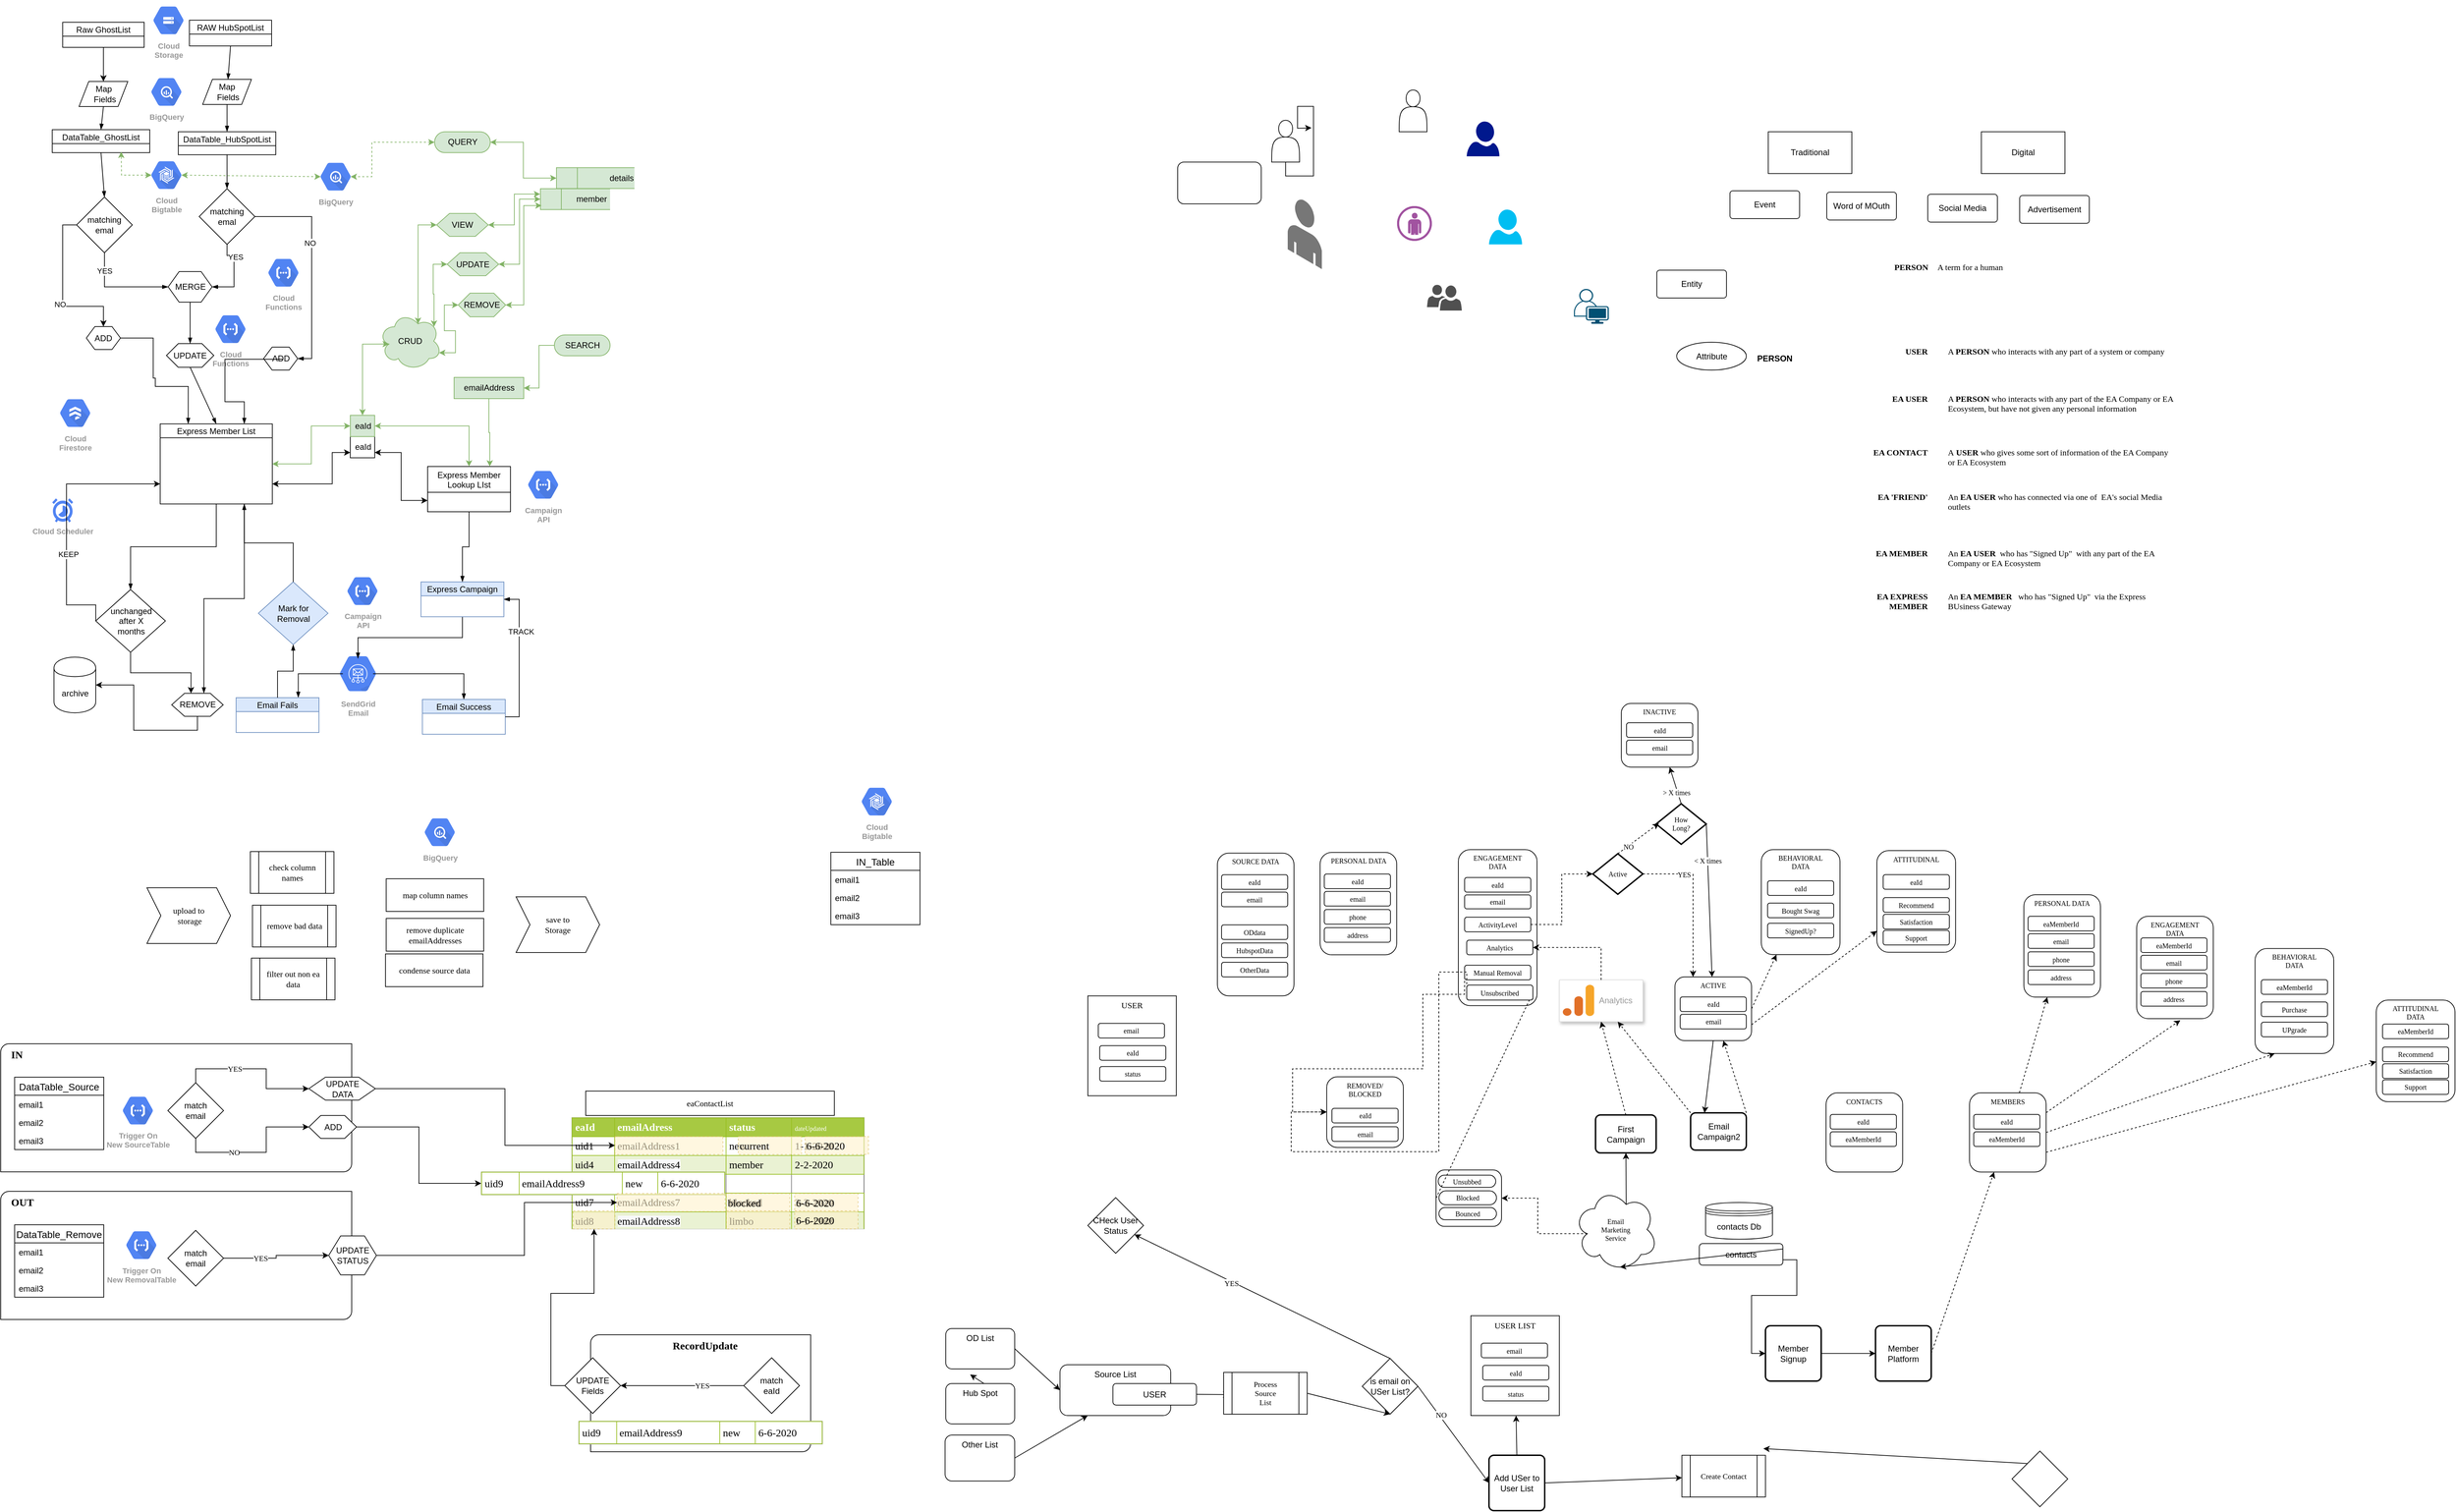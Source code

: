 <mxfile version="16.2.3" type="github"><diagram id="u3CptLYPiAjINiS1-LGA" name="UserContactsMOre"><mxGraphModel dx="2332" dy="1618" grid="1" gridSize="10" guides="1" tooltips="1" connect="1" arrows="1" fold="1" page="1" pageScale="1" pageWidth="1100" pageHeight="850" math="0" shadow="0"><root><mxCell id="qSftdjOryQlAOqiVz2h6-0"/><mxCell id="qSftdjOryQlAOqiVz2h6-1" parent="qSftdjOryQlAOqiVz2h6-0"/><mxCell id="qSftdjOryQlAOqiVz2h6-2" value="USER" style="rounded=0;whiteSpace=wrap;html=1;strokeColor=#000000;fillColor=none;fontFamily=Verdana;verticalAlign=top;" parent="qSftdjOryQlAOqiVz2h6-1" vertex="1"><mxGeometry x="481" y="700.3" width="127" height="143.4" as="geometry"/></mxCell><mxCell id="qSftdjOryQlAOqiVz2h6-3" value="Cloud&#10;Bigtable" style="html=1;fillColor=#5184F3;strokeColor=none;verticalAlign=top;labelPosition=center;verticalLabelPosition=bottom;align=center;spacingTop=-6;fontSize=11;fontStyle=1;fontColor=#999999;shape=mxgraph.gcp2.hexIcon;prIcon=cloud_bigtable" parent="qSftdjOryQlAOqiVz2h6-1" vertex="1"><mxGeometry x="145" y="392" width="66" height="58.5" as="geometry"/></mxCell><mxCell id="qSftdjOryQlAOqiVz2h6-4" value="contacts" style="rounded=1;whiteSpace=wrap;html=1;" parent="qSftdjOryQlAOqiVz2h6-1" vertex="1"><mxGeometry x="1359" y="1056" width="120" height="31" as="geometry"/></mxCell><mxCell id="qSftdjOryQlAOqiVz2h6-5" value="Source List" style="rounded=1;whiteSpace=wrap;html=1;verticalAlign=top;" parent="qSftdjOryQlAOqiVz2h6-1" vertex="1"><mxGeometry x="441" y="1230" width="159" height="73" as="geometry"/></mxCell><mxCell id="qSftdjOryQlAOqiVz2h6-6" style="edgeStyle=none;rounded=0;orthogonalLoop=1;jettySize=auto;html=1;exitX=1;exitY=0.5;exitDx=0;exitDy=0;entryX=0.25;entryY=1;entryDx=0;entryDy=0;fontFamily=Verdana;fontSize=10;" parent="qSftdjOryQlAOqiVz2h6-1" source="qSftdjOryQlAOqiVz2h6-340" target="qSftdjOryQlAOqiVz2h6-5" edge="1"><mxGeometry relative="1" as="geometry"/></mxCell><mxCell id="qSftdjOryQlAOqiVz2h6-7" value="contacts Db" style="shape=datastore;whiteSpace=wrap;html=1;" parent="qSftdjOryQlAOqiVz2h6-1" vertex="1"><mxGeometry x="1368" y="997" width="96" height="52.7" as="geometry"/></mxCell><mxCell id="qSftdjOryQlAOqiVz2h6-8" value="First&lt;br&gt;Campaign" style="rounded=1;whiteSpace=wrap;html=1;absoluteArcSize=1;arcSize=14;strokeWidth=2;" parent="qSftdjOryQlAOqiVz2h6-1" vertex="1"><mxGeometry x="1210" y="871.3" width="87" height="54.5" as="geometry"/></mxCell><mxCell id="qSftdjOryQlAOqiVz2h6-9" value="Member&lt;br&gt;Signup" style="rounded=1;whiteSpace=wrap;html=1;absoluteArcSize=1;arcSize=14;strokeWidth=2;" parent="qSftdjOryQlAOqiVz2h6-1" vertex="1"><mxGeometry x="1454" y="1174" width="80" height="79.5" as="geometry"/></mxCell><mxCell id="qSftdjOryQlAOqiVz2h6-10" style="edgeStyle=none;rounded=0;orthogonalLoop=1;jettySize=auto;html=1;exitX=0.625;exitY=0.2;exitDx=0;exitDy=0;exitPerimeter=0;fontFamily=Verdana;fontSize=10;" parent="qSftdjOryQlAOqiVz2h6-1" source="qSftdjOryQlAOqiVz2h6-11" target="qSftdjOryQlAOqiVz2h6-8" edge="1"><mxGeometry relative="1" as="geometry"/></mxCell><mxCell id="qSftdjOryQlAOqiVz2h6-11" value="Email&lt;br&gt;Marketing&lt;br&gt;Service" style="shape=cloud;whiteSpace=wrap;html=1;fontFamily=Verdana;fontSize=10;" parent="qSftdjOryQlAOqiVz2h6-1" vertex="1"><mxGeometry x="1179" y="975.8" width="120" height="120" as="geometry"/></mxCell><mxCell id="qSftdjOryQlAOqiVz2h6-12" style="edgeStyle=orthogonalEdgeStyle;rounded=0;orthogonalLoop=1;jettySize=auto;html=1;exitX=1;exitY=0.75;exitDx=0;exitDy=0;entryX=0;entryY=0.5;entryDx=0;entryDy=0;" parent="qSftdjOryQlAOqiVz2h6-1" source="qSftdjOryQlAOqiVz2h6-4" target="qSftdjOryQlAOqiVz2h6-9" edge="1"><mxGeometry relative="1" as="geometry"/></mxCell><mxCell id="qSftdjOryQlAOqiVz2h6-13" value="" style="strokeColor=#dddddd;shadow=1;strokeWidth=1;rounded=1;absoluteArcSize=1;arcSize=2;fontFamily=Verdana;fontSize=10;" parent="qSftdjOryQlAOqiVz2h6-1" vertex="1"><mxGeometry x="1158" y="677.3" width="120" height="60" as="geometry"/></mxCell><mxCell id="qSftdjOryQlAOqiVz2h6-14" value="Analytics" style="dashed=0;connectable=0;html=1;fillColor=#5184F3;strokeColor=none;shape=mxgraph.gcp2.google_analytics;part=1;labelPosition=right;verticalLabelPosition=middle;align=left;verticalAlign=middle;spacingLeft=5;fontColor=#999999;fontSize=12;" parent="qSftdjOryQlAOqiVz2h6-13" vertex="1"><mxGeometry width="45" height="45" relative="1" as="geometry"><mxPoint x="5" y="7" as="offset"/></mxGeometry></mxCell><mxCell id="qSftdjOryQlAOqiVz2h6-15" value="" style="group" parent="qSftdjOryQlAOqiVz2h6-1" vertex="1" connectable="0"><mxGeometry x="981" y="950.3" width="94" height="81" as="geometry"/></mxCell><mxCell id="qSftdjOryQlAOqiVz2h6-16" value="" style="rounded=1;whiteSpace=wrap;html=1;fontFamily=Verdana;fontSize=10;" parent="qSftdjOryQlAOqiVz2h6-15" vertex="1"><mxGeometry width="94.0" height="81" as="geometry"/></mxCell><mxCell id="qSftdjOryQlAOqiVz2h6-17" value="Bounced" style="html=1;dashed=0;whitespace=wrap;shape=mxgraph.dfd.start;fontFamily=Verdana;fontSize=10;" parent="qSftdjOryQlAOqiVz2h6-15" vertex="1"><mxGeometry x="4.132" y="54" width="82.637" height="17.5" as="geometry"/></mxCell><mxCell id="qSftdjOryQlAOqiVz2h6-18" value="Blocked" style="html=1;dashed=0;whitespace=wrap;shape=mxgraph.dfd.start;fontFamily=Verdana;fontSize=10;" parent="qSftdjOryQlAOqiVz2h6-15" vertex="1"><mxGeometry x="4.132" y="30" width="82.637" height="20" as="geometry"/></mxCell><mxCell id="qSftdjOryQlAOqiVz2h6-19" value="Unsubbed" style="html=1;dashed=0;whitespace=wrap;shape=mxgraph.dfd.start;fontFamily=Verdana;fontSize=10;" parent="qSftdjOryQlAOqiVz2h6-15" vertex="1"><mxGeometry x="3.099" y="7.5" width="82.637" height="17.5" as="geometry"/></mxCell><mxCell id="qSftdjOryQlAOqiVz2h6-20" value="ACTIVE" style="rounded=1;whiteSpace=wrap;html=1;fontFamily=Verdana;fontSize=10;verticalAlign=top;" parent="qSftdjOryQlAOqiVz2h6-1" vertex="1"><mxGeometry x="1324" y="673.05" width="110" height="91.5" as="geometry"/></mxCell><mxCell id="qSftdjOryQlAOqiVz2h6-21" style="edgeStyle=none;rounded=0;orthogonalLoop=1;jettySize=auto;html=1;exitX=1;exitY=0.25;exitDx=0;exitDy=0;entryX=0.55;entryY=0.95;entryDx=0;entryDy=0;entryPerimeter=0;fontFamily=Verdana;fontSize=10;" parent="qSftdjOryQlAOqiVz2h6-1" source="qSftdjOryQlAOqiVz2h6-4" target="qSftdjOryQlAOqiVz2h6-11" edge="1"><mxGeometry relative="1" as="geometry"/></mxCell><mxCell id="qSftdjOryQlAOqiVz2h6-22" style="rounded=0;orthogonalLoop=1;jettySize=auto;html=1;exitX=0.5;exitY=0;exitDx=0;exitDy=0;entryX=0.5;entryY=1;entryDx=0;entryDy=0;fontFamily=Verdana;fontSize=10;dashed=1;" parent="qSftdjOryQlAOqiVz2h6-1" source="qSftdjOryQlAOqiVz2h6-8" target="qSftdjOryQlAOqiVz2h6-13" edge="1"><mxGeometry relative="1" as="geometry"/></mxCell><mxCell id="qSftdjOryQlAOqiVz2h6-23" style="edgeStyle=orthogonalEdgeStyle;rounded=0;orthogonalLoop=1;jettySize=auto;html=1;exitX=0.16;exitY=0.55;exitDx=0;exitDy=0;exitPerimeter=0;entryX=1;entryY=0.5;entryDx=0;entryDy=0;dashed=1;fontFamily=Verdana;fontSize=10;" parent="qSftdjOryQlAOqiVz2h6-1" source="qSftdjOryQlAOqiVz2h6-11" target="qSftdjOryQlAOqiVz2h6-16" edge="1"><mxGeometry relative="1" as="geometry"/></mxCell><mxCell id="qSftdjOryQlAOqiVz2h6-24" value="eaId" style="rounded=1;whiteSpace=wrap;html=1;fontFamily=Verdana;fontSize=10;" parent="qSftdjOryQlAOqiVz2h6-1" vertex="1"><mxGeometry x="1331.5" y="701.8" width="95" height="21" as="geometry"/></mxCell><mxCell id="qSftdjOryQlAOqiVz2h6-25" value="email" style="rounded=1;whiteSpace=wrap;html=1;fontFamily=Verdana;fontSize=10;" parent="qSftdjOryQlAOqiVz2h6-1" vertex="1"><mxGeometry x="1331.5" y="726.8" width="95" height="21" as="geometry"/></mxCell><mxCell id="qSftdjOryQlAOqiVz2h6-26" value="SOURCE DATA" style="rounded=1;whiteSpace=wrap;html=1;fontFamily=Verdana;fontSize=10;verticalAlign=top;" parent="qSftdjOryQlAOqiVz2h6-1" vertex="1"><mxGeometry x="667" y="495.3" width="110" height="205" as="geometry"/></mxCell><mxCell id="qSftdjOryQlAOqiVz2h6-27" value="eaId" style="rounded=1;whiteSpace=wrap;html=1;fontFamily=Verdana;fontSize=10;" parent="qSftdjOryQlAOqiVz2h6-1" vertex="1"><mxGeometry x="673" y="526.3" width="95" height="21" as="geometry"/></mxCell><mxCell id="qSftdjOryQlAOqiVz2h6-28" value="ODdata" style="rounded=1;whiteSpace=wrap;html=1;fontFamily=Verdana;fontSize=10;" parent="qSftdjOryQlAOqiVz2h6-1" vertex="1"><mxGeometry x="673" y="598.3" width="95" height="21" as="geometry"/></mxCell><mxCell id="qSftdjOryQlAOqiVz2h6-29" value="email" style="rounded=1;whiteSpace=wrap;html=1;fontFamily=Verdana;fontSize=10;" parent="qSftdjOryQlAOqiVz2h6-1" vertex="1"><mxGeometry x="673" y="551.3" width="95" height="21" as="geometry"/></mxCell><mxCell id="qSftdjOryQlAOqiVz2h6-30" value="HubspotData" style="rounded=1;whiteSpace=wrap;html=1;fontFamily=Verdana;fontSize=10;" parent="qSftdjOryQlAOqiVz2h6-1" vertex="1"><mxGeometry x="673" y="624.3" width="95" height="21" as="geometry"/></mxCell><mxCell id="qSftdjOryQlAOqiVz2h6-31" value="OtherData" style="rounded=1;whiteSpace=wrap;html=1;fontFamily=Verdana;fontSize=10;" parent="qSftdjOryQlAOqiVz2h6-1" vertex="1"><mxGeometry x="673" y="652.05" width="95" height="21" as="geometry"/></mxCell><mxCell id="qSftdjOryQlAOqiVz2h6-32" value="ENGAGEMENT&lt;br&gt;DATA" style="rounded=1;whiteSpace=wrap;html=1;fontFamily=Verdana;fontSize=10;verticalAlign=top;" parent="qSftdjOryQlAOqiVz2h6-1" vertex="1"><mxGeometry x="1013" y="490.3" width="113" height="224" as="geometry"/></mxCell><mxCell id="qSftdjOryQlAOqiVz2h6-33" value="eaId" style="rounded=1;whiteSpace=wrap;html=1;fontFamily=Verdana;fontSize=10;" parent="qSftdjOryQlAOqiVz2h6-1" vertex="1"><mxGeometry x="1022" y="530.3" width="95" height="21" as="geometry"/></mxCell><mxCell id="qSftdjOryQlAOqiVz2h6-34" value="Analytics" style="rounded=1;whiteSpace=wrap;html=1;fontFamily=Verdana;fontSize=10;" parent="qSftdjOryQlAOqiVz2h6-1" vertex="1"><mxGeometry x="1025" y="620.3" width="95" height="21" as="geometry"/></mxCell><mxCell id="qSftdjOryQlAOqiVz2h6-35" value="email" style="rounded=1;whiteSpace=wrap;html=1;fontFamily=Verdana;fontSize=10;" parent="qSftdjOryQlAOqiVz2h6-1" vertex="1"><mxGeometry x="1022" y="555.3" width="95" height="20" as="geometry"/></mxCell><mxCell id="qSftdjOryQlAOqiVz2h6-36" value="Manual Removal" style="rounded=1;whiteSpace=wrap;html=1;fontFamily=Verdana;fontSize=10;" parent="qSftdjOryQlAOqiVz2h6-1" vertex="1"><mxGeometry x="1022" y="656.3" width="95" height="21" as="geometry"/></mxCell><mxCell id="qSftdjOryQlAOqiVz2h6-37" value="" style="group" parent="qSftdjOryQlAOqiVz2h6-1" vertex="1" connectable="0"><mxGeometry x="814.5" y="494.3" width="110" height="147" as="geometry"/></mxCell><mxCell id="qSftdjOryQlAOqiVz2h6-38" value="PERSONAL DATA" style="rounded=1;whiteSpace=wrap;html=1;fontFamily=Verdana;fontSize=10;verticalAlign=top;" parent="qSftdjOryQlAOqiVz2h6-37" vertex="1"><mxGeometry width="110" height="147" as="geometry"/></mxCell><mxCell id="qSftdjOryQlAOqiVz2h6-39" value="eaId" style="rounded=1;whiteSpace=wrap;html=1;fontFamily=Verdana;fontSize=10;" parent="qSftdjOryQlAOqiVz2h6-37" vertex="1"><mxGeometry x="6" y="31" width="95" height="21" as="geometry"/></mxCell><mxCell id="qSftdjOryQlAOqiVz2h6-40" value="phone" style="rounded=1;whiteSpace=wrap;html=1;fontFamily=Verdana;fontSize=10;" parent="qSftdjOryQlAOqiVz2h6-37" vertex="1"><mxGeometry x="6" y="82.0" width="95" height="21" as="geometry"/></mxCell><mxCell id="qSftdjOryQlAOqiVz2h6-41" value="email" style="rounded=1;whiteSpace=wrap;html=1;fontFamily=Verdana;fontSize=10;" parent="qSftdjOryQlAOqiVz2h6-37" vertex="1"><mxGeometry x="6" y="56.0" width="95" height="21" as="geometry"/></mxCell><mxCell id="qSftdjOryQlAOqiVz2h6-42" value="address" style="rounded=1;whiteSpace=wrap;html=1;fontFamily=Verdana;fontSize=10;" parent="qSftdjOryQlAOqiVz2h6-37" vertex="1"><mxGeometry x="6" y="108.0" width="95" height="21" as="geometry"/></mxCell><mxCell id="qSftdjOryQlAOqiVz2h6-43" value="REMOVED/&lt;br&gt;BLOCKED" style="rounded=1;whiteSpace=wrap;html=1;fontFamily=Verdana;fontSize=10;verticalAlign=top;" parent="qSftdjOryQlAOqiVz2h6-1" vertex="1"><mxGeometry x="824" y="816.5" width="110" height="101.5" as="geometry"/></mxCell><mxCell id="qSftdjOryQlAOqiVz2h6-44" value="eaId" style="rounded=1;whiteSpace=wrap;html=1;fontFamily=Verdana;fontSize=10;" parent="qSftdjOryQlAOqiVz2h6-1" vertex="1"><mxGeometry x="831.5" y="861.75" width="95" height="21" as="geometry"/></mxCell><mxCell id="qSftdjOryQlAOqiVz2h6-45" value="eaId" style="rounded=1;whiteSpace=wrap;html=1;fontFamily=Verdana;fontSize=10;" parent="qSftdjOryQlAOqiVz2h6-1" vertex="1"><mxGeometry x="498" y="771.7" width="95" height="21" as="geometry"/></mxCell><mxCell id="qSftdjOryQlAOqiVz2h6-46" value="email" style="rounded=1;whiteSpace=wrap;html=1;fontFamily=Verdana;fontSize=10;" parent="qSftdjOryQlAOqiVz2h6-1" vertex="1"><mxGeometry x="831.5" y="888.2" width="95" height="21" as="geometry"/></mxCell><mxCell id="qSftdjOryQlAOqiVz2h6-47" style="rounded=0;orthogonalLoop=1;jettySize=auto;html=1;exitX=0;exitY=0.5;exitDx=0;exitDy=0;dashed=1;fontFamily=Verdana;fontSize=10;entryX=1;entryY=0.5;entryDx=0;entryDy=0;" parent="qSftdjOryQlAOqiVz2h6-1" source="qSftdjOryQlAOqiVz2h6-16" target="qSftdjOryQlAOqiVz2h6-64" edge="1"><mxGeometry relative="1" as="geometry"><mxPoint x="1018" y="694.3" as="targetPoint"/></mxGeometry></mxCell><mxCell id="qSftdjOryQlAOqiVz2h6-48" style="edgeStyle=elbowEdgeStyle;rounded=0;orthogonalLoop=1;jettySize=auto;html=1;dashed=1;fontFamily=Verdana;fontSize=10;exitX=1;exitY=0.5;exitDx=0;exitDy=0;exitPerimeter=0;" parent="qSftdjOryQlAOqiVz2h6-1" source="qSftdjOryQlAOqiVz2h6-66" target="qSftdjOryQlAOqiVz2h6-20" edge="1"><mxGeometry relative="1" as="geometry"><mxPoint x="1249" y="684.3" as="sourcePoint"/><Array as="points"><mxPoint x="1350" y="638.3"/></Array></mxGeometry></mxCell><mxCell id="qSftdjOryQlAOqiVz2h6-49" value="YES" style="edgeLabel;html=1;align=center;verticalAlign=middle;resizable=0;points=[];fontSize=10;fontFamily=Verdana;" parent="qSftdjOryQlAOqiVz2h6-48" vertex="1" connectable="0"><mxGeometry x="-0.462" y="-1" relative="1" as="geometry"><mxPoint as="offset"/></mxGeometry></mxCell><mxCell id="qSftdjOryQlAOqiVz2h6-50" value="ActivityLevel" style="rounded=1;whiteSpace=wrap;html=1;fontFamily=Verdana;fontSize=10;" parent="qSftdjOryQlAOqiVz2h6-1" vertex="1"><mxGeometry x="1022" y="587.3" width="95" height="21" as="geometry"/></mxCell><mxCell id="qSftdjOryQlAOqiVz2h6-51" style="rounded=0;orthogonalLoop=1;jettySize=auto;html=1;exitX=0;exitY=0.5;exitDx=0;exitDy=0;dashed=1;fontFamily=Verdana;fontSize=10;edgeStyle=orthogonalEdgeStyle;" parent="qSftdjOryQlAOqiVz2h6-1" source="qSftdjOryQlAOqiVz2h6-36" target="qSftdjOryQlAOqiVz2h6-43" edge="1"><mxGeometry relative="1" as="geometry"><Array as="points"><mxPoint x="1022" y="698"/><mxPoint x="962" y="698"/><mxPoint x="962" y="805"/><mxPoint x="775" y="805"/><mxPoint x="775" y="867"/></Array></mxGeometry></mxCell><mxCell id="qSftdjOryQlAOqiVz2h6-52" value="" style="group" parent="qSftdjOryQlAOqiVz2h6-1" vertex="1" connectable="0"><mxGeometry x="1247" y="280.3" width="110" height="91.5" as="geometry"/></mxCell><mxCell id="qSftdjOryQlAOqiVz2h6-53" value="INACTIVE" style="rounded=1;whiteSpace=wrap;html=1;fontFamily=Verdana;fontSize=10;verticalAlign=top;" parent="qSftdjOryQlAOqiVz2h6-52" vertex="1"><mxGeometry width="110" height="91.5" as="geometry"/></mxCell><mxCell id="qSftdjOryQlAOqiVz2h6-54" value="eaId" style="rounded=1;whiteSpace=wrap;html=1;fontFamily=Verdana;fontSize=10;" parent="qSftdjOryQlAOqiVz2h6-52" vertex="1"><mxGeometry x="7.5" y="27.75" width="95" height="21" as="geometry"/></mxCell><mxCell id="qSftdjOryQlAOqiVz2h6-55" value="email" style="rounded=1;whiteSpace=wrap;html=1;fontFamily=Verdana;fontSize=10;" parent="qSftdjOryQlAOqiVz2h6-52" vertex="1"><mxGeometry x="7.5" y="52.75" width="95" height="21" as="geometry"/></mxCell><mxCell id="qSftdjOryQlAOqiVz2h6-56" value="MEMBERS" style="rounded=1;whiteSpace=wrap;html=1;fontFamily=Verdana;fontSize=10;verticalAlign=top;" parent="qSftdjOryQlAOqiVz2h6-1" vertex="1"><mxGeometry x="1747" y="839.55" width="110" height="113.75" as="geometry"/></mxCell><mxCell id="qSftdjOryQlAOqiVz2h6-57" value="eaId" style="rounded=1;whiteSpace=wrap;html=1;fontFamily=Verdana;fontSize=10;" parent="qSftdjOryQlAOqiVz2h6-1" vertex="1"><mxGeometry x="1753" y="870.55" width="95" height="21" as="geometry"/></mxCell><mxCell id="qSftdjOryQlAOqiVz2h6-58" value="eaMemberId" style="rounded=1;whiteSpace=wrap;html=1;fontFamily=Verdana;fontSize=10;" parent="qSftdjOryQlAOqiVz2h6-1" vertex="1"><mxGeometry x="1753" y="895.55" width="95" height="21" as="geometry"/></mxCell><mxCell id="qSftdjOryQlAOqiVz2h6-59" style="edgeStyle=none;rounded=0;orthogonalLoop=1;jettySize=auto;html=1;exitX=0;exitY=0;exitDx=0;exitDy=0;fontFamily=Verdana;fontSize=10;dashed=1;" parent="qSftdjOryQlAOqiVz2h6-1" source="qSftdjOryQlAOqiVz2h6-61" target="qSftdjOryQlAOqiVz2h6-13" edge="1"><mxGeometry relative="1" as="geometry"/></mxCell><mxCell id="qSftdjOryQlAOqiVz2h6-60" style="edgeStyle=none;rounded=0;orthogonalLoop=1;jettySize=auto;html=1;exitX=1;exitY=0;exitDx=0;exitDy=0;dashed=1;fontFamily=Verdana;fontSize=10;" parent="qSftdjOryQlAOqiVz2h6-1" source="qSftdjOryQlAOqiVz2h6-61" target="qSftdjOryQlAOqiVz2h6-20" edge="1"><mxGeometry relative="1" as="geometry"/></mxCell><mxCell id="qSftdjOryQlAOqiVz2h6-61" value="Email&lt;br&gt;Campaign2" style="rounded=1;whiteSpace=wrap;html=1;absoluteArcSize=1;arcSize=14;strokeWidth=2;" parent="qSftdjOryQlAOqiVz2h6-1" vertex="1"><mxGeometry x="1346.5" y="868.3" width="80" height="53.5" as="geometry"/></mxCell><mxCell id="qSftdjOryQlAOqiVz2h6-62" style="edgeStyle=none;rounded=0;orthogonalLoop=1;jettySize=auto;html=1;exitX=0.5;exitY=1;exitDx=0;exitDy=0;entryX=0.25;entryY=0;entryDx=0;entryDy=0;fontFamily=Verdana;fontSize=10;" parent="qSftdjOryQlAOqiVz2h6-1" source="qSftdjOryQlAOqiVz2h6-20" target="qSftdjOryQlAOqiVz2h6-61" edge="1"><mxGeometry relative="1" as="geometry"/></mxCell><mxCell id="qSftdjOryQlAOqiVz2h6-63" style="edgeStyle=orthogonalEdgeStyle;rounded=0;orthogonalLoop=1;jettySize=auto;html=1;exitX=0;exitY=0.5;exitDx=0;exitDy=0;fontFamily=Verdana;fontSize=10;dashed=1;" parent="qSftdjOryQlAOqiVz2h6-1" source="qSftdjOryQlAOqiVz2h6-64" target="qSftdjOryQlAOqiVz2h6-43" edge="1"><mxGeometry relative="1" as="geometry"><Array as="points"><mxPoint x="1025" y="666"/><mxPoint x="985" y="666"/><mxPoint x="985" y="924"/><mxPoint x="773" y="924"/><mxPoint x="773" y="867"/></Array></mxGeometry></mxCell><mxCell id="qSftdjOryQlAOqiVz2h6-64" value="Unsubscribed" style="rounded=1;whiteSpace=wrap;html=1;fontFamily=Verdana;fontSize=10;" parent="qSftdjOryQlAOqiVz2h6-1" vertex="1"><mxGeometry x="1025" y="684.8" width="95" height="21.5" as="geometry"/></mxCell><mxCell id="qSftdjOryQlAOqiVz2h6-65" style="rounded=0;orthogonalLoop=1;jettySize=auto;html=1;exitX=0.5;exitY=0;exitDx=0;exitDy=0;dashed=1;fontFamily=Verdana;fontSize=10;entryX=1;entryY=0.5;entryDx=0;entryDy=0;edgeStyle=orthogonalEdgeStyle;" parent="qSftdjOryQlAOqiVz2h6-1" source="qSftdjOryQlAOqiVz2h6-13" target="qSftdjOryQlAOqiVz2h6-34" edge="1"><mxGeometry relative="1" as="geometry"><mxPoint x="1313" y="785.8" as="sourcePoint"/><mxPoint x="1069.486" y="719.3" as="targetPoint"/></mxGeometry></mxCell><mxCell id="qSftdjOryQlAOqiVz2h6-66" value="Active" style="strokeWidth=2;html=1;shape=mxgraph.flowchart.decision;whiteSpace=wrap;fontFamily=Verdana;fontSize=10;" parent="qSftdjOryQlAOqiVz2h6-1" vertex="1"><mxGeometry x="1206" y="496.05" width="72" height="58.25" as="geometry"/></mxCell><mxCell id="qSftdjOryQlAOqiVz2h6-67" style="edgeStyle=orthogonalEdgeStyle;rounded=0;orthogonalLoop=1;jettySize=auto;html=1;exitX=1;exitY=0.5;exitDx=0;exitDy=0;dashed=1;fontFamily=Verdana;fontSize=10;entryX=0;entryY=0.5;entryDx=0;entryDy=0;entryPerimeter=0;" parent="qSftdjOryQlAOqiVz2h6-1" source="qSftdjOryQlAOqiVz2h6-50" target="qSftdjOryQlAOqiVz2h6-66" edge="1"><mxGeometry relative="1" as="geometry"><mxPoint x="1187" y="432.3" as="targetPoint"/></mxGeometry></mxCell><mxCell id="qSftdjOryQlAOqiVz2h6-68" value="" style="group" parent="qSftdjOryQlAOqiVz2h6-1" vertex="1" connectable="0"><mxGeometry x="1448" y="490.3" width="113" height="150.75" as="geometry"/></mxCell><mxCell id="qSftdjOryQlAOqiVz2h6-69" value="BEHAVIORAL&lt;br&gt;DATA" style="rounded=1;whiteSpace=wrap;html=1;fontFamily=Verdana;fontSize=10;verticalAlign=top;" parent="qSftdjOryQlAOqiVz2h6-68" vertex="1"><mxGeometry width="113" height="150.75" as="geometry"/></mxCell><mxCell id="qSftdjOryQlAOqiVz2h6-70" value="eaId" style="rounded=1;whiteSpace=wrap;html=1;fontFamily=Verdana;fontSize=10;" parent="qSftdjOryQlAOqiVz2h6-68" vertex="1"><mxGeometry x="9" y="44.75" width="95" height="21" as="geometry"/></mxCell><mxCell id="qSftdjOryQlAOqiVz2h6-71" value="SignedUp?" style="rounded=1;whiteSpace=wrap;html=1;fontFamily=Verdana;fontSize=10;" parent="qSftdjOryQlAOqiVz2h6-68" vertex="1"><mxGeometry x="9" y="105.75" width="95" height="21" as="geometry"/></mxCell><mxCell id="qSftdjOryQlAOqiVz2h6-72" value="Bought Swag" style="rounded=1;whiteSpace=wrap;html=1;fontFamily=Verdana;fontSize=10;" parent="qSftdjOryQlAOqiVz2h6-68" vertex="1"><mxGeometry x="9" y="76.75" width="95" height="21" as="geometry"/></mxCell><mxCell id="qSftdjOryQlAOqiVz2h6-73" style="edgeStyle=none;rounded=0;orthogonalLoop=1;jettySize=auto;html=1;exitX=1;exitY=0.5;exitDx=0;exitDy=0;dashed=1;fontFamily=Verdana;fontSize=10;" parent="qSftdjOryQlAOqiVz2h6-1" source="qSftdjOryQlAOqiVz2h6-20" target="qSftdjOryQlAOqiVz2h6-69" edge="1"><mxGeometry relative="1" as="geometry"/></mxCell><mxCell id="qSftdjOryQlAOqiVz2h6-74" value="" style="group" parent="qSftdjOryQlAOqiVz2h6-1" vertex="1" connectable="0"><mxGeometry x="1614" y="491.67" width="113" height="146" as="geometry"/></mxCell><mxCell id="qSftdjOryQlAOqiVz2h6-75" value="ATTITUDINAL" style="rounded=1;whiteSpace=wrap;html=1;fontFamily=Verdana;fontSize=10;verticalAlign=top;" parent="qSftdjOryQlAOqiVz2h6-74" vertex="1"><mxGeometry width="113" height="146" as="geometry"/></mxCell><mxCell id="qSftdjOryQlAOqiVz2h6-76" value="eaId" style="rounded=1;whiteSpace=wrap;html=1;fontFamily=Verdana;fontSize=10;" parent="qSftdjOryQlAOqiVz2h6-74" vertex="1"><mxGeometry x="9" y="34.5" width="95" height="21" as="geometry"/></mxCell><mxCell id="qSftdjOryQlAOqiVz2h6-77" value="Recommend" style="rounded=1;whiteSpace=wrap;html=1;fontFamily=Verdana;fontSize=10;" parent="qSftdjOryQlAOqiVz2h6-74" vertex="1"><mxGeometry x="9" y="67.5" width="95" height="21" as="geometry"/></mxCell><mxCell id="qSftdjOryQlAOqiVz2h6-78" value="Support" style="rounded=1;whiteSpace=wrap;html=1;fontFamily=Verdana;fontSize=10;" parent="qSftdjOryQlAOqiVz2h6-74" vertex="1"><mxGeometry x="9" y="114.5" width="95" height="21" as="geometry"/></mxCell><mxCell id="qSftdjOryQlAOqiVz2h6-79" value="Satisfaction" style="rounded=1;whiteSpace=wrap;html=1;fontFamily=Verdana;fontSize=10;" parent="qSftdjOryQlAOqiVz2h6-74" vertex="1"><mxGeometry x="9" y="91.5" width="95" height="21" as="geometry"/></mxCell><mxCell id="qSftdjOryQlAOqiVz2h6-80" style="edgeStyle=none;rounded=0;orthogonalLoop=1;jettySize=auto;html=1;exitX=1;exitY=0.75;exitDx=0;exitDy=0;dashed=1;fontFamily=Verdana;fontSize=10;" parent="qSftdjOryQlAOqiVz2h6-1" source="qSftdjOryQlAOqiVz2h6-20" target="qSftdjOryQlAOqiVz2h6-75" edge="1"><mxGeometry relative="1" as="geometry"/></mxCell><mxCell id="qSftdjOryQlAOqiVz2h6-81" value="" style="group" parent="qSftdjOryQlAOqiVz2h6-1" vertex="1" connectable="0"><mxGeometry x="1825" y="555" width="110" height="147" as="geometry"/></mxCell><mxCell id="qSftdjOryQlAOqiVz2h6-82" value="PERSONAL DATA" style="rounded=1;whiteSpace=wrap;html=1;fontFamily=Verdana;fontSize=10;verticalAlign=top;" parent="qSftdjOryQlAOqiVz2h6-81" vertex="1"><mxGeometry width="110" height="147" as="geometry"/></mxCell><mxCell id="qSftdjOryQlAOqiVz2h6-83" value="eaMemberId" style="rounded=1;whiteSpace=wrap;html=1;fontFamily=Verdana;fontSize=10;" parent="qSftdjOryQlAOqiVz2h6-81" vertex="1"><mxGeometry x="6" y="31" width="95" height="21" as="geometry"/></mxCell><mxCell id="qSftdjOryQlAOqiVz2h6-84" value="phone" style="rounded=1;whiteSpace=wrap;html=1;fontFamily=Verdana;fontSize=10;" parent="qSftdjOryQlAOqiVz2h6-81" vertex="1"><mxGeometry x="6" y="82.0" width="95" height="21" as="geometry"/></mxCell><mxCell id="qSftdjOryQlAOqiVz2h6-85" value="email" style="rounded=1;whiteSpace=wrap;html=1;fontFamily=Verdana;fontSize=10;" parent="qSftdjOryQlAOqiVz2h6-81" vertex="1"><mxGeometry x="6" y="56.0" width="95" height="21" as="geometry"/></mxCell><mxCell id="qSftdjOryQlAOqiVz2h6-86" value="address" style="rounded=1;whiteSpace=wrap;html=1;fontFamily=Verdana;fontSize=10;" parent="qSftdjOryQlAOqiVz2h6-81" vertex="1"><mxGeometry x="6" y="108.0" width="95" height="21" as="geometry"/></mxCell><mxCell id="qSftdjOryQlAOqiVz2h6-87" style="edgeStyle=none;rounded=0;orthogonalLoop=1;jettySize=auto;html=1;dashed=1;fontFamily=Verdana;fontSize=10;" parent="qSftdjOryQlAOqiVz2h6-1" source="qSftdjOryQlAOqiVz2h6-56" target="qSftdjOryQlAOqiVz2h6-82" edge="1"><mxGeometry relative="1" as="geometry"/></mxCell><mxCell id="qSftdjOryQlAOqiVz2h6-88" value="" style="group" parent="qSftdjOryQlAOqiVz2h6-1" vertex="1" connectable="0"><mxGeometry x="2157" y="632.3" width="113" height="150.75" as="geometry"/></mxCell><mxCell id="qSftdjOryQlAOqiVz2h6-89" value="BEHAVIORAL&lt;br&gt;DATA" style="rounded=1;whiteSpace=wrap;html=1;fontFamily=Verdana;fontSize=10;verticalAlign=top;" parent="qSftdjOryQlAOqiVz2h6-88" vertex="1"><mxGeometry width="113" height="150.75" as="geometry"/></mxCell><mxCell id="qSftdjOryQlAOqiVz2h6-90" value="eaMemberId" style="rounded=1;whiteSpace=wrap;html=1;fontFamily=Verdana;fontSize=10;" parent="qSftdjOryQlAOqiVz2h6-88" vertex="1"><mxGeometry x="9" y="44.75" width="95" height="21" as="geometry"/></mxCell><mxCell id="qSftdjOryQlAOqiVz2h6-91" value="UPgrade" style="rounded=1;whiteSpace=wrap;html=1;fontFamily=Verdana;fontSize=10;" parent="qSftdjOryQlAOqiVz2h6-88" vertex="1"><mxGeometry x="9" y="105.75" width="95" height="21" as="geometry"/></mxCell><mxCell id="qSftdjOryQlAOqiVz2h6-92" value="Purchase" style="rounded=1;whiteSpace=wrap;html=1;fontFamily=Verdana;fontSize=10;" parent="qSftdjOryQlAOqiVz2h6-88" vertex="1"><mxGeometry x="9" y="76.75" width="95" height="21" as="geometry"/></mxCell><mxCell id="qSftdjOryQlAOqiVz2h6-93" value="" style="group" parent="qSftdjOryQlAOqiVz2h6-1" vertex="1" connectable="0"><mxGeometry x="2331" y="706.3" width="113" height="146" as="geometry"/></mxCell><mxCell id="qSftdjOryQlAOqiVz2h6-94" value="ATTITUDINAL&lt;br&gt;DATA" style="rounded=1;whiteSpace=wrap;html=1;fontFamily=Verdana;fontSize=10;verticalAlign=top;" parent="qSftdjOryQlAOqiVz2h6-93" vertex="1"><mxGeometry width="113" height="146" as="geometry"/></mxCell><mxCell id="qSftdjOryQlAOqiVz2h6-95" value="eaMemberId" style="rounded=1;whiteSpace=wrap;html=1;fontFamily=Verdana;fontSize=10;" parent="qSftdjOryQlAOqiVz2h6-93" vertex="1"><mxGeometry x="9" y="34.5" width="95" height="21" as="geometry"/></mxCell><mxCell id="qSftdjOryQlAOqiVz2h6-96" value="Recommend" style="rounded=1;whiteSpace=wrap;html=1;fontFamily=Verdana;fontSize=10;" parent="qSftdjOryQlAOqiVz2h6-93" vertex="1"><mxGeometry x="9" y="67.5" width="95" height="21" as="geometry"/></mxCell><mxCell id="qSftdjOryQlAOqiVz2h6-97" value="Support" style="rounded=1;whiteSpace=wrap;html=1;fontFamily=Verdana;fontSize=10;" parent="qSftdjOryQlAOqiVz2h6-93" vertex="1"><mxGeometry x="9" y="114.5" width="95" height="21" as="geometry"/></mxCell><mxCell id="qSftdjOryQlAOqiVz2h6-98" value="Satisfaction" style="rounded=1;whiteSpace=wrap;html=1;fontFamily=Verdana;fontSize=10;" parent="qSftdjOryQlAOqiVz2h6-93" vertex="1"><mxGeometry x="9" y="91.5" width="95" height="21" as="geometry"/></mxCell><mxCell id="qSftdjOryQlAOqiVz2h6-99" value="" style="group" parent="qSftdjOryQlAOqiVz2h6-1" vertex="1" connectable="0"><mxGeometry x="1987" y="586" width="110" height="147" as="geometry"/></mxCell><mxCell id="qSftdjOryQlAOqiVz2h6-100" value="ENGAGEMENT&lt;br&gt;DATA" style="rounded=1;whiteSpace=wrap;html=1;fontFamily=Verdana;fontSize=10;verticalAlign=top;" parent="qSftdjOryQlAOqiVz2h6-99" vertex="1"><mxGeometry width="110" height="147" as="geometry"/></mxCell><mxCell id="qSftdjOryQlAOqiVz2h6-101" value="eaMemberId" style="rounded=1;whiteSpace=wrap;html=1;fontFamily=Verdana;fontSize=10;" parent="qSftdjOryQlAOqiVz2h6-99" vertex="1"><mxGeometry x="6" y="31" width="95" height="21" as="geometry"/></mxCell><mxCell id="qSftdjOryQlAOqiVz2h6-102" value="phone" style="rounded=1;whiteSpace=wrap;html=1;fontFamily=Verdana;fontSize=10;" parent="qSftdjOryQlAOqiVz2h6-99" vertex="1"><mxGeometry x="6" y="82.0" width="95" height="21" as="geometry"/></mxCell><mxCell id="qSftdjOryQlAOqiVz2h6-103" value="email" style="rounded=1;whiteSpace=wrap;html=1;fontFamily=Verdana;fontSize=10;" parent="qSftdjOryQlAOqiVz2h6-99" vertex="1"><mxGeometry x="6" y="56.0" width="95" height="21" as="geometry"/></mxCell><mxCell id="qSftdjOryQlAOqiVz2h6-104" value="address" style="rounded=1;whiteSpace=wrap;html=1;fontFamily=Verdana;fontSize=10;" parent="qSftdjOryQlAOqiVz2h6-99" vertex="1"><mxGeometry x="6" y="108.0" width="95" height="21" as="geometry"/></mxCell><mxCell id="qSftdjOryQlAOqiVz2h6-105" style="edgeStyle=none;rounded=0;orthogonalLoop=1;jettySize=auto;html=1;exitX=1;exitY=0.5;exitDx=0;exitDy=0;exitPerimeter=0;fontFamily=Verdana;fontSize=10;" parent="qSftdjOryQlAOqiVz2h6-1" source="qSftdjOryQlAOqiVz2h6-109" target="qSftdjOryQlAOqiVz2h6-20" edge="1"><mxGeometry relative="1" as="geometry"/></mxCell><mxCell id="qSftdjOryQlAOqiVz2h6-106" value="&amp;lt; X times" style="edgeLabel;html=1;align=center;verticalAlign=middle;resizable=0;points=[];fontSize=10;fontFamily=Verdana;" parent="qSftdjOryQlAOqiVz2h6-105" vertex="1" connectable="0"><mxGeometry x="-0.523" relative="1" as="geometry"><mxPoint as="offset"/></mxGeometry></mxCell><mxCell id="qSftdjOryQlAOqiVz2h6-107" style="edgeStyle=none;rounded=0;orthogonalLoop=1;jettySize=auto;html=1;exitX=0.5;exitY=0;exitDx=0;exitDy=0;exitPerimeter=0;fontFamily=Verdana;fontSize=10;" parent="qSftdjOryQlAOqiVz2h6-1" source="qSftdjOryQlAOqiVz2h6-109" target="qSftdjOryQlAOqiVz2h6-53" edge="1"><mxGeometry relative="1" as="geometry"/></mxCell><mxCell id="qSftdjOryQlAOqiVz2h6-108" value="&amp;gt; X times" style="edgeLabel;html=1;align=center;verticalAlign=middle;resizable=0;points=[];fontSize=10;fontFamily=Verdana;" parent="qSftdjOryQlAOqiVz2h6-107" vertex="1" connectable="0"><mxGeometry x="-0.355" y="2" relative="1" as="geometry"><mxPoint as="offset"/></mxGeometry></mxCell><mxCell id="qSftdjOryQlAOqiVz2h6-109" value="How&lt;br&gt;Long?" style="strokeWidth=2;html=1;shape=mxgraph.flowchart.decision;whiteSpace=wrap;fontFamily=Verdana;fontSize=10;" parent="qSftdjOryQlAOqiVz2h6-1" vertex="1"><mxGeometry x="1297" y="424.3" width="72" height="58.25" as="geometry"/></mxCell><mxCell id="qSftdjOryQlAOqiVz2h6-110" style="edgeStyle=none;rounded=0;orthogonalLoop=1;jettySize=auto;html=1;exitX=1;exitY=0.5;exitDx=0;exitDy=0;dashed=1;fontFamily=Verdana;fontSize=10;" parent="qSftdjOryQlAOqiVz2h6-1" source="qSftdjOryQlAOqiVz2h6-111" target="qSftdjOryQlAOqiVz2h6-56" edge="1"><mxGeometry relative="1" as="geometry"/></mxCell><mxCell id="qSftdjOryQlAOqiVz2h6-111" value="Member&lt;br&gt;Platform" style="rounded=1;whiteSpace=wrap;html=1;absoluteArcSize=1;arcSize=14;strokeWidth=2;" parent="qSftdjOryQlAOqiVz2h6-1" vertex="1"><mxGeometry x="1612" y="1174" width="80" height="79.5" as="geometry"/></mxCell><mxCell id="qSftdjOryQlAOqiVz2h6-112" value="IN_Table" style="swimlane;fontStyle=0;childLayout=stackLayout;horizontal=1;startSize=26;horizontalStack=0;resizeParent=1;resizeParentMax=0;resizeLast=0;collapsible=1;marginBottom=0;align=center;fontSize=14;strokeColor=#000000;fillColor=none;" parent="qSftdjOryQlAOqiVz2h6-1" vertex="1"><mxGeometry x="112" y="494" width="128" height="104" as="geometry"/></mxCell><mxCell id="qSftdjOryQlAOqiVz2h6-113" value="email1" style="text;strokeColor=none;fillColor=none;spacingLeft=4;spacingRight=4;overflow=hidden;rotatable=0;points=[[0,0.5],[1,0.5]];portConstraint=eastwest;fontSize=12;" parent="qSftdjOryQlAOqiVz2h6-112" vertex="1"><mxGeometry y="26" width="128" height="26" as="geometry"/></mxCell><mxCell id="qSftdjOryQlAOqiVz2h6-114" value="email2" style="text;strokeColor=none;fillColor=none;spacingLeft=4;spacingRight=4;overflow=hidden;rotatable=0;points=[[0,0.5],[1,0.5]];portConstraint=eastwest;fontSize=12;" parent="qSftdjOryQlAOqiVz2h6-112" vertex="1"><mxGeometry y="52" width="128" height="26" as="geometry"/></mxCell><mxCell id="qSftdjOryQlAOqiVz2h6-115" value="email3" style="text;strokeColor=none;fillColor=none;spacingLeft=4;spacingRight=4;overflow=hidden;rotatable=0;points=[[0,0.5],[1,0.5]];portConstraint=eastwest;fontSize=12;" parent="qSftdjOryQlAOqiVz2h6-112" vertex="1"><mxGeometry y="78" width="128" height="26" as="geometry"/></mxCell><mxCell id="qSftdjOryQlAOqiVz2h6-116" value="CONTACTS" style="rounded=1;whiteSpace=wrap;html=1;fontFamily=Verdana;fontSize=10;verticalAlign=top;" parent="qSftdjOryQlAOqiVz2h6-1" vertex="1"><mxGeometry x="1541" y="839.55" width="110" height="113.75" as="geometry"/></mxCell><mxCell id="qSftdjOryQlAOqiVz2h6-117" value="eaId" style="rounded=1;whiteSpace=wrap;html=1;fontFamily=Verdana;fontSize=10;" parent="qSftdjOryQlAOqiVz2h6-1" vertex="1"><mxGeometry x="1547" y="870.55" width="95" height="21" as="geometry"/></mxCell><mxCell id="qSftdjOryQlAOqiVz2h6-118" value="eaMemberId" style="rounded=1;whiteSpace=wrap;html=1;fontFamily=Verdana;fontSize=10;" parent="qSftdjOryQlAOqiVz2h6-1" vertex="1"><mxGeometry x="1547" y="895.55" width="95" height="21" as="geometry"/></mxCell><mxCell id="qSftdjOryQlAOqiVz2h6-119" style="edgeStyle=none;rounded=0;orthogonalLoop=1;jettySize=auto;html=1;exitX=1;exitY=0.5;exitDx=0;exitDy=0;fontFamily=Verdana;fontSize=10;entryX=0;entryY=0.5;entryDx=0;entryDy=0;" parent="qSftdjOryQlAOqiVz2h6-1" source="qSftdjOryQlAOqiVz2h6-120" edge="1"><mxGeometry relative="1" as="geometry"><mxPoint x="684" y="1273" as="targetPoint"/></mxGeometry></mxCell><mxCell id="qSftdjOryQlAOqiVz2h6-120" value="USER" style="rounded=1;whiteSpace=wrap;html=1;" parent="qSftdjOryQlAOqiVz2h6-1" vertex="1"><mxGeometry x="517" y="1257" width="120" height="31" as="geometry"/></mxCell><mxCell id="qSftdjOryQlAOqiVz2h6-121" value="is email on USer List?" style="rhombus;whiteSpace=wrap;html=1;direction=south;" parent="qSftdjOryQlAOqiVz2h6-1" vertex="1"><mxGeometry x="875" y="1221" width="80" height="80" as="geometry"/></mxCell><mxCell id="qSftdjOryQlAOqiVz2h6-122" style="edgeStyle=none;rounded=0;orthogonalLoop=1;jettySize=auto;html=1;exitX=1;exitY=0.5;exitDx=0;exitDy=0;entryX=0.25;entryY=1;entryDx=0;entryDy=0;dashed=1;fontFamily=Verdana;fontSize=10;" parent="qSftdjOryQlAOqiVz2h6-1" source="qSftdjOryQlAOqiVz2h6-56" target="qSftdjOryQlAOqiVz2h6-89" edge="1"><mxGeometry relative="1" as="geometry"/></mxCell><mxCell id="qSftdjOryQlAOqiVz2h6-123" style="edgeStyle=none;rounded=0;orthogonalLoop=1;jettySize=auto;html=1;exitX=1;exitY=0.75;exitDx=0;exitDy=0;dashed=1;fontFamily=Verdana;fontSize=10;" parent="qSftdjOryQlAOqiVz2h6-1" source="qSftdjOryQlAOqiVz2h6-56" target="qSftdjOryQlAOqiVz2h6-94" edge="1"><mxGeometry relative="1" as="geometry"/></mxCell><mxCell id="qSftdjOryQlAOqiVz2h6-124" style="edgeStyle=none;rounded=0;orthogonalLoop=1;jettySize=auto;html=1;exitX=1;exitY=0.5;exitDx=0;exitDy=0;fontFamily=Verdana;fontSize=11;entryX=1;entryY=0.5;entryDx=0;entryDy=0;" parent="qSftdjOryQlAOqiVz2h6-1" source="qSftdjOryQlAOqiVz2h6-125" target="qSftdjOryQlAOqiVz2h6-121" edge="1"><mxGeometry relative="1" as="geometry"/></mxCell><mxCell id="qSftdjOryQlAOqiVz2h6-125" value="Process&lt;br style=&quot;font-size: 11px&quot;&gt;Source &lt;br style=&quot;font-size: 11px&quot;&gt;List" style="shape=process;whiteSpace=wrap;html=1;backgroundOutline=1;fontFamily=Verdana;fontSize=11;" parent="qSftdjOryQlAOqiVz2h6-1" vertex="1"><mxGeometry x="676" y="1241" width="120" height="60" as="geometry"/></mxCell><mxCell id="qSftdjOryQlAOqiVz2h6-126" value="email" style="rounded=1;whiteSpace=wrap;html=1;fontFamily=Verdana;fontSize=10;" parent="qSftdjOryQlAOqiVz2h6-1" vertex="1"><mxGeometry x="496" y="739.7" width="95" height="21" as="geometry"/></mxCell><mxCell id="qSftdjOryQlAOqiVz2h6-127" value="status" style="rounded=1;whiteSpace=wrap;html=1;fontFamily=Verdana;fontSize=10;" parent="qSftdjOryQlAOqiVz2h6-1" vertex="1"><mxGeometry x="498" y="801.7" width="95" height="21" as="geometry"/></mxCell><mxCell id="qSftdjOryQlAOqiVz2h6-128" style="edgeStyle=none;rounded=0;orthogonalLoop=1;jettySize=auto;html=1;exitX=1;exitY=0;exitDx=0;exitDy=0;fontFamily=Verdana;fontSize=11;" parent="qSftdjOryQlAOqiVz2h6-1" source="qSftdjOryQlAOqiVz2h6-129" edge="1"><mxGeometry relative="1" as="geometry"><mxPoint x="1451.026" y="1350.441" as="targetPoint"/></mxGeometry></mxCell><mxCell id="qSftdjOryQlAOqiVz2h6-129" value="" style="rhombus;whiteSpace=wrap;html=1;fontFamily=Verdana;fontSize=11;" parent="qSftdjOryQlAOqiVz2h6-1" vertex="1"><mxGeometry x="1808" y="1354" width="80" height="80" as="geometry"/></mxCell><mxCell id="qSftdjOryQlAOqiVz2h6-130" value="USER LIST" style="rounded=0;whiteSpace=wrap;html=1;strokeColor=#000000;fillColor=none;fontFamily=Verdana;verticalAlign=top;" parent="qSftdjOryQlAOqiVz2h6-1" vertex="1"><mxGeometry x="1031" y="1159.6" width="127" height="143.4" as="geometry"/></mxCell><mxCell id="qSftdjOryQlAOqiVz2h6-131" value="eaId" style="rounded=1;whiteSpace=wrap;html=1;fontFamily=Verdana;fontSize=10;" parent="qSftdjOryQlAOqiVz2h6-1" vertex="1"><mxGeometry x="1048" y="1231" width="95" height="21" as="geometry"/></mxCell><mxCell id="qSftdjOryQlAOqiVz2h6-132" value="email" style="rounded=1;whiteSpace=wrap;html=1;fontFamily=Verdana;fontSize=10;" parent="qSftdjOryQlAOqiVz2h6-1" vertex="1"><mxGeometry x="1046" y="1199" width="95" height="21" as="geometry"/></mxCell><mxCell id="qSftdjOryQlAOqiVz2h6-133" value="status" style="rounded=1;whiteSpace=wrap;html=1;fontFamily=Verdana;fontSize=10;" parent="qSftdjOryQlAOqiVz2h6-1" vertex="1"><mxGeometry x="1048" y="1261" width="95" height="21" as="geometry"/></mxCell><mxCell id="qSftdjOryQlAOqiVz2h6-134" style="edgeStyle=none;rounded=0;orthogonalLoop=1;jettySize=auto;html=1;exitX=0.5;exitY=0;exitDx=0;exitDy=0;fontFamily=Verdana;fontSize=11;" parent="qSftdjOryQlAOqiVz2h6-1" source="qSftdjOryQlAOqiVz2h6-135" target="qSftdjOryQlAOqiVz2h6-130" edge="1"><mxGeometry relative="1" as="geometry"/></mxCell><mxCell id="qSftdjOryQlAOqiVz2h6-135" value="Add USer to User List" style="rounded=1;whiteSpace=wrap;html=1;absoluteArcSize=1;arcSize=14;strokeWidth=2;" parent="qSftdjOryQlAOqiVz2h6-1" vertex="1"><mxGeometry x="1057" y="1360" width="80" height="79.5" as="geometry"/></mxCell><mxCell id="qSftdjOryQlAOqiVz2h6-136" style="edgeStyle=none;rounded=0;orthogonalLoop=1;jettySize=auto;html=1;exitX=1;exitY=0.25;exitDx=0;exitDy=0;entryX=0.57;entryY=1.015;entryDx=0;entryDy=0;entryPerimeter=0;dashed=1;fontFamily=Verdana;fontSize=10;" parent="qSftdjOryQlAOqiVz2h6-1" source="qSftdjOryQlAOqiVz2h6-56" target="qSftdjOryQlAOqiVz2h6-100" edge="1"><mxGeometry relative="1" as="geometry"/></mxCell><mxCell id="qSftdjOryQlAOqiVz2h6-137" value="Create Contact" style="shape=process;whiteSpace=wrap;html=1;backgroundOutline=1;fontFamily=Verdana;fontSize=11;" parent="qSftdjOryQlAOqiVz2h6-1" vertex="1"><mxGeometry x="1334" y="1360" width="120" height="60" as="geometry"/></mxCell><mxCell id="qSftdjOryQlAOqiVz2h6-138" value="CHeck User Status" style="rhombus;whiteSpace=wrap;html=1;" parent="qSftdjOryQlAOqiVz2h6-1" vertex="1"><mxGeometry x="480.997" y="990.0" width="80" height="80" as="geometry"/></mxCell><mxCell id="qSftdjOryQlAOqiVz2h6-139" value="" style="shape=actor;whiteSpace=wrap;html=1;" parent="qSftdjOryQlAOqiVz2h6-1" vertex="1"><mxGeometry x="928" y="-600.75" width="40" height="60" as="geometry"/></mxCell><mxCell id="qSftdjOryQlAOqiVz2h6-140" value="" style="html=1;verticalLabelPosition=bottom;align=center;labelBackgroundColor=#ffffff;verticalAlign=top;strokeWidth=2;strokeColor=#0080F0;shadow=0;dashed=0;shape=mxgraph.ios7.icons.user;" parent="qSftdjOryQlAOqiVz2h6-1" vertex="1"><mxGeometry x="935" y="-424" width="30" height="30" as="geometry"/></mxCell><mxCell id="qSftdjOryQlAOqiVz2h6-141" value="" style="verticalLabelPosition=bottom;html=1;verticalAlign=top;strokeWidth=1;align=center;outlineConnect=0;dashed=0;outlineConnect=0;shape=mxgraph.aws3d.end_user;strokeColor=none;fillColor=#777777;aspect=fixed;" parent="qSftdjOryQlAOqiVz2h6-1" vertex="1"><mxGeometry x="768" y="-444" width="49" height="100.46" as="geometry"/></mxCell><mxCell id="qSftdjOryQlAOqiVz2h6-142" value="" style="pointerEvents=1;shadow=0;dashed=0;html=1;strokeColor=none;labelPosition=center;verticalLabelPosition=bottom;verticalAlign=top;align=center;fillColor=#505050;shape=mxgraph.mscae.intune.user_group" parent="qSftdjOryQlAOqiVz2h6-1" vertex="1"><mxGeometry x="968" y="-321" width="50" height="37" as="geometry"/></mxCell><mxCell id="qSftdjOryQlAOqiVz2h6-143" value="" style="aspect=fixed;pointerEvents=1;shadow=0;dashed=0;html=1;strokeColor=none;labelPosition=center;verticalLabelPosition=bottom;verticalAlign=top;align=center;fillColor=#00188D;shape=mxgraph.azure.user" parent="qSftdjOryQlAOqiVz2h6-1" vertex="1"><mxGeometry x="1025" y="-555.5" width="47" height="50" as="geometry"/></mxCell><mxCell id="qSftdjOryQlAOqiVz2h6-144" value="" style="verticalLabelPosition=bottom;html=1;verticalAlign=top;align=center;strokeColor=none;fillColor=#00BEF2;shape=mxgraph.azure.user;" parent="qSftdjOryQlAOqiVz2h6-1" vertex="1"><mxGeometry x="1057" y="-429" width="47.5" height="50" as="geometry"/></mxCell><mxCell id="qSftdjOryQlAOqiVz2h6-145" style="edgeStyle=orthogonalEdgeStyle;rounded=0;orthogonalLoop=1;jettySize=auto;html=1;exitX=0.5;exitY=1;exitDx=0;exitDy=0;" parent="qSftdjOryQlAOqiVz2h6-1" source="qSftdjOryQlAOqiVz2h6-146" edge="1"><mxGeometry relative="1" as="geometry"><mxPoint x="802.111" y="-546.319" as="targetPoint"/></mxGeometry></mxCell><mxCell id="qSftdjOryQlAOqiVz2h6-146" value="" style="shape=actor;whiteSpace=wrap;html=1;" parent="qSftdjOryQlAOqiVz2h6-1" vertex="1"><mxGeometry x="745" y="-557.25" width="40" height="60" as="geometry"/></mxCell><mxCell id="qSftdjOryQlAOqiVz2h6-147" value="" style="fillColor=#28A8E0;verticalLabelPosition=bottom;html=1;strokeColor=#ffffff;verticalAlign=top;align=center;points=[[0.145,0.145,0],[0.5,0,0],[0.855,0.145,0],[1,0.5,0],[0.855,0.855,0],[0.5,1,0],[0.145,0.855,0],[0,0.5,0]];pointerEvents=1;shape=mxgraph.cisco_safe.compositeIcon;bgIcon=ellipse;resIcon=mxgraph.cisco_safe.capability.user;" parent="qSftdjOryQlAOqiVz2h6-1" vertex="1"><mxGeometry x="929" y="-431" width="43" height="43" as="geometry"/></mxCell><mxCell id="qSftdjOryQlAOqiVz2h6-148" value="" style="verticalLabelPosition=bottom;html=1;fillColor=#A153A0;strokeColor=#ffffff;verticalAlign=top;align=center;points=[[0,0.5,0],[0.125,0.25,0],[0.25,0,0],[0.5,0,0],[0.75,0,0],[0.875,0.25,0],[1,0.5,0],[0.875,0.75,0],[0.75,1,0],[0.5,1,0],[0.125,0.75,0]];pointerEvents=1;shape=mxgraph.cisco_safe.compositeIcon;bgIcon=ellipse;resIcon=mxgraph.cisco_safe.design.user;" parent="qSftdjOryQlAOqiVz2h6-1" vertex="1"><mxGeometry x="925" y="-434" width="50" height="50" as="geometry"/></mxCell><mxCell id="qSftdjOryQlAOqiVz2h6-149" value="" style="points=[[0.35,0,0],[0.98,0.51,0],[1,0.71,0],[0.67,1,0],[0,0.795,0],[0,0.65,0]];verticalLabelPosition=bottom;html=1;verticalAlign=top;aspect=fixed;align=center;pointerEvents=1;shape=mxgraph.cisco19.user;fillColor=#005073;strokeColor=none;" parent="qSftdjOryQlAOqiVz2h6-1" vertex="1"><mxGeometry x="1179" y="-315" width="50" height="50" as="geometry"/></mxCell><mxCell id="qSftdjOryQlAOqiVz2h6-150" value="" style="shape=image;html=1;verticalAlign=top;verticalLabelPosition=bottom;labelBackgroundColor=#ffffff;imageAspect=0;aspect=fixed;image=https://cdn3.iconfinder.com/data/icons/faticons/32/user-01-128.png" parent="qSftdjOryQlAOqiVz2h6-1" vertex="1"><mxGeometry x="1218.501" y="-577.249" width="128" height="128" as="geometry"/></mxCell><mxCell id="qSftdjOryQlAOqiVz2h6-151" value="" style="shape=image;html=1;verticalAlign=top;verticalLabelPosition=bottom;labelBackgroundColor=#ffffff;imageAspect=0;aspect=fixed;image=https://cdn4.iconfinder.com/data/icons/ionicons/512/icon-ios7-person-128.png" parent="qSftdjOryQlAOqiVz2h6-1" vertex="1"><mxGeometry x="886" y="-473" width="128" height="128" as="geometry"/></mxCell><mxCell id="qSftdjOryQlAOqiVz2h6-152" value="" style="shape=image;html=1;verticalAlign=top;verticalLabelPosition=bottom;labelBackgroundColor=#ffffff;imageAspect=0;aspect=fixed;image=https://cdn1.iconfinder.com/data/icons/instagram-ui-glyph/48/Sed-09-128.png" parent="qSftdjOryQlAOqiVz2h6-1" vertex="1"><mxGeometry x="886" y="-473" width="128" height="128" as="geometry"/></mxCell><mxCell id="qSftdjOryQlAOqiVz2h6-153" value="" style="shape=image;html=1;verticalAlign=top;verticalLabelPosition=bottom;labelBackgroundColor=#ffffff;imageAspect=0;aspect=fixed;image=https://cdn4.iconfinder.com/data/icons/ionicons/512/icon-person-128.png" parent="qSftdjOryQlAOqiVz2h6-1" vertex="1"><mxGeometry x="886" y="-473" width="128" height="128" as="geometry"/></mxCell><mxCell id="qSftdjOryQlAOqiVz2h6-154" value="" style="shape=image;html=1;verticalAlign=top;verticalLabelPosition=bottom;labelBackgroundColor=#ffffff;imageAspect=0;aspect=fixed;image=https://cdn4.iconfinder.com/data/icons/ionicons/512/icon-person-add-128.png" parent="qSftdjOryQlAOqiVz2h6-1" vertex="1"><mxGeometry x="886" y="-473" width="128" height="128" as="geometry"/></mxCell><mxCell id="qSftdjOryQlAOqiVz2h6-155" value="" style="rounded=1;whiteSpace=wrap;html=1;" parent="qSftdjOryQlAOqiVz2h6-1" vertex="1"><mxGeometry x="610" y="-497.25" width="120" height="60" as="geometry"/></mxCell><mxCell id="qSftdjOryQlAOqiVz2h6-156" value="Social Media" style="rounded=1;arcSize=10;whiteSpace=wrap;html=1;align=center;" parent="qSftdjOryQlAOqiVz2h6-1" vertex="1"><mxGeometry x="1687" y="-451.0" width="100" height="40" as="geometry"/></mxCell><mxCell id="qSftdjOryQlAOqiVz2h6-157" value="Word of MOuth" style="rounded=1;arcSize=10;whiteSpace=wrap;html=1;align=center;" parent="qSftdjOryQlAOqiVz2h6-1" vertex="1"><mxGeometry x="1542" y="-454" width="100" height="40" as="geometry"/></mxCell><mxCell id="qSftdjOryQlAOqiVz2h6-158" value="Advertisement" style="rounded=1;arcSize=10;whiteSpace=wrap;html=1;align=center;" parent="qSftdjOryQlAOqiVz2h6-1" vertex="1"><mxGeometry x="1819" y="-449.25" width="100" height="40" as="geometry"/></mxCell><mxCell id="qSftdjOryQlAOqiVz2h6-159" value="Traditional" style="rounded=0;whiteSpace=wrap;html=1;" parent="qSftdjOryQlAOqiVz2h6-1" vertex="1"><mxGeometry x="1458" y="-540.75" width="120" height="60" as="geometry"/></mxCell><mxCell id="qSftdjOryQlAOqiVz2h6-160" value="Digital" style="rounded=0;whiteSpace=wrap;html=1;" parent="qSftdjOryQlAOqiVz2h6-1" vertex="1"><mxGeometry x="1764" y="-540.75" width="120" height="60" as="geometry"/></mxCell><mxCell id="qSftdjOryQlAOqiVz2h6-161" value="Event" style="rounded=1;arcSize=10;whiteSpace=wrap;html=1;align=center;" parent="qSftdjOryQlAOqiVz2h6-1" vertex="1"><mxGeometry x="1403" y="-456" width="100" height="40" as="geometry"/></mxCell><mxCell id="qSftdjOryQlAOqiVz2h6-162" value="Entity" style="rounded=1;arcSize=10;whiteSpace=wrap;html=1;align=center;" parent="qSftdjOryQlAOqiVz2h6-1" vertex="1"><mxGeometry x="1298" y="-342" width="100" height="40" as="geometry"/></mxCell><mxCell id="qSftdjOryQlAOqiVz2h6-163" value="Attribute" style="ellipse;whiteSpace=wrap;html=1;align=center;" parent="qSftdjOryQlAOqiVz2h6-1" vertex="1"><mxGeometry x="1326.5" y="-238.5" width="100" height="40" as="geometry"/></mxCell><mxCell id="qSftdjOryQlAOqiVz2h6-164" value="&lt;b&gt;PERSON&lt;/b&gt;" style="text;html=1;strokeColor=none;fillColor=none;align=center;verticalAlign=top;whiteSpace=wrap;rounded=0;fontFamily=Verdana;" parent="qSftdjOryQlAOqiVz2h6-1" vertex="1"><mxGeometry x="1632" y="-360" width="63" height="20" as="geometry"/></mxCell><mxCell id="qSftdjOryQlAOqiVz2h6-165" value="&lt;span style=&quot;font-weight: 400&quot;&gt;A term for a human&lt;/span&gt;" style="text;html=1;strokeColor=none;fillColor=none;align=left;verticalAlign=top;whiteSpace=wrap;rounded=0;fontStyle=1;fontFamily=Verdana;" parent="qSftdjOryQlAOqiVz2h6-1" vertex="1"><mxGeometry x="1699" y="-360" width="329" height="20" as="geometry"/></mxCell><mxCell id="qSftdjOryQlAOqiVz2h6-166" value="&lt;b&gt;PERSON&lt;/b&gt;" style="text;html=1;strokeColor=none;fillColor=none;align=center;verticalAlign=middle;whiteSpace=wrap;rounded=0;" parent="qSftdjOryQlAOqiVz2h6-1" vertex="1"><mxGeometry x="1436" y="-225" width="63" height="20" as="geometry"/></mxCell><mxCell id="qSftdjOryQlAOqiVz2h6-167" value="&lt;b&gt;USER&lt;/b&gt;" style="text;html=1;strokeColor=none;fillColor=none;align=right;verticalAlign=top;whiteSpace=wrap;rounded=0;fontFamily=Verdana;" parent="qSftdjOryQlAOqiVz2h6-1" vertex="1"><mxGeometry x="1626" y="-239" width="63" height="20" as="geometry"/></mxCell><mxCell id="qSftdjOryQlAOqiVz2h6-168" value="&lt;span style=&quot;font-weight: 400&quot;&gt;A &lt;/span&gt;PERSON&lt;span style=&quot;font-weight: 400&quot;&gt; who interacts with any part of a system or company&lt;/span&gt;" style="text;html=1;strokeColor=none;fillColor=none;align=left;verticalAlign=top;whiteSpace=wrap;rounded=0;fontStyle=1;fontFamily=Verdana;" parent="qSftdjOryQlAOqiVz2h6-1" vertex="1"><mxGeometry x="1713.5" y="-239" width="329" height="50" as="geometry"/></mxCell><mxCell id="qSftdjOryQlAOqiVz2h6-169" value="&lt;b&gt;EA USER&lt;/b&gt;" style="text;html=1;strokeColor=none;fillColor=none;align=right;verticalAlign=top;whiteSpace=wrap;rounded=0;fontFamily=Verdana;" parent="qSftdjOryQlAOqiVz2h6-1" vertex="1"><mxGeometry x="1626" y="-171" width="63" height="20" as="geometry"/></mxCell><mxCell id="qSftdjOryQlAOqiVz2h6-170" value="&lt;span style=&quot;font-weight: 400&quot;&gt;A &lt;/span&gt;PERSON&lt;span style=&quot;font-weight: 400&quot;&gt; who interacts with any part of the EA Company or EA Ecosystem, but have not given any personal information&lt;/span&gt;" style="text;html=1;strokeColor=none;fillColor=none;align=left;verticalAlign=top;whiteSpace=wrap;rounded=0;fontStyle=1;fontFamily=Verdana;" parent="qSftdjOryQlAOqiVz2h6-1" vertex="1"><mxGeometry x="1713.5" y="-171" width="329" height="50" as="geometry"/></mxCell><mxCell id="qSftdjOryQlAOqiVz2h6-171" value="&lt;b&gt;EA CONTACT&lt;/b&gt;" style="text;html=1;strokeColor=none;fillColor=none;align=right;verticalAlign=top;whiteSpace=wrap;rounded=0;fontFamily=Verdana;" parent="qSftdjOryQlAOqiVz2h6-1" vertex="1"><mxGeometry x="1584" y="-94" width="105" height="20" as="geometry"/></mxCell><mxCell id="qSftdjOryQlAOqiVz2h6-172" value="&lt;span style=&quot;font-weight: 400&quot;&gt;A&amp;nbsp;&lt;/span&gt;USER&lt;span style=&quot;font-weight: 400&quot;&gt; who gives some sort of information of the EA Company or EA Ecosystem&lt;/span&gt;" style="text;html=1;strokeColor=none;fillColor=none;align=left;verticalAlign=top;whiteSpace=wrap;rounded=0;fontStyle=1;fontFamily=Verdana;" parent="qSftdjOryQlAOqiVz2h6-1" vertex="1"><mxGeometry x="1713.5" y="-94" width="329" height="50" as="geometry"/></mxCell><mxCell id="qSftdjOryQlAOqiVz2h6-173" value="&lt;b&gt;EA MEMBER&lt;/b&gt;" style="text;html=1;strokeColor=none;fillColor=none;align=right;verticalAlign=top;whiteSpace=wrap;rounded=0;fontFamily=Verdana;" parent="qSftdjOryQlAOqiVz2h6-1" vertex="1"><mxGeometry x="1584" y="51" width="105" height="20" as="geometry"/></mxCell><mxCell id="qSftdjOryQlAOqiVz2h6-174" value="&lt;span style=&quot;font-weight: 400&quot;&gt;An&amp;nbsp;&lt;/span&gt;EA USER &lt;span style=&quot;font-weight: 400&quot;&gt;&amp;nbsp;who has &quot;Signed Up&quot;&amp;nbsp; with any part of the EA Company or EA Ecosystem&lt;/span&gt;" style="text;html=1;strokeColor=none;fillColor=none;align=left;verticalAlign=top;whiteSpace=wrap;rounded=0;fontStyle=1;fontFamily=Verdana;" parent="qSftdjOryQlAOqiVz2h6-1" vertex="1"><mxGeometry x="1713.5" y="51" width="329" height="50" as="geometry"/></mxCell><mxCell id="qSftdjOryQlAOqiVz2h6-175" value="&lt;b&gt;EA 'FRIEND'&lt;/b&gt;" style="text;html=1;strokeColor=none;fillColor=none;align=right;verticalAlign=top;whiteSpace=wrap;rounded=0;fontFamily=Verdana;" parent="qSftdjOryQlAOqiVz2h6-1" vertex="1"><mxGeometry x="1584" y="-29.8" width="105" height="20" as="geometry"/></mxCell><mxCell id="qSftdjOryQlAOqiVz2h6-176" value="&lt;span style=&quot;font-weight: 400&quot;&gt;An&amp;nbsp;&lt;/span&gt;EA USER&lt;span style=&quot;font-weight: 400&quot;&gt; who has connected via one of&amp;nbsp; EA's social Media outlets&lt;/span&gt;" style="text;html=1;strokeColor=none;fillColor=none;align=left;verticalAlign=top;whiteSpace=wrap;rounded=0;fontStyle=1;fontFamily=Verdana;" parent="qSftdjOryQlAOqiVz2h6-1" vertex="1"><mxGeometry x="1713.5" y="-29.8" width="329" height="42.8" as="geometry"/></mxCell><mxCell id="qSftdjOryQlAOqiVz2h6-177" value="&lt;b&gt;EA EXPRESS MEMBER&lt;/b&gt;" style="text;html=1;strokeColor=none;fillColor=none;align=right;verticalAlign=top;whiteSpace=wrap;rounded=0;fontFamily=Verdana;" parent="qSftdjOryQlAOqiVz2h6-1" vertex="1"><mxGeometry x="1584" y="113" width="105" height="44.25" as="geometry"/></mxCell><mxCell id="qSftdjOryQlAOqiVz2h6-178" value="&lt;span style=&quot;font-weight: 400&quot;&gt;An&amp;nbsp;&lt;/span&gt;EA MEMBER&amp;nbsp;&amp;nbsp;&lt;span style=&quot;font-weight: 400&quot;&gt;&amp;nbsp;who has &quot;Signed Up&quot;&amp;nbsp; via the Express BUsiness Gateway&lt;/span&gt;" style="text;html=1;strokeColor=none;fillColor=none;align=left;verticalAlign=top;whiteSpace=wrap;rounded=0;fontStyle=1;fontFamily=Verdana;" parent="qSftdjOryQlAOqiVz2h6-1" vertex="1"><mxGeometry x="1713.5" y="113" width="329" height="50" as="geometry"/></mxCell><mxCell id="qSftdjOryQlAOqiVz2h6-179" style="rounded=0;orthogonalLoop=1;jettySize=auto;html=1;exitX=0.5;exitY=0;exitDx=0;exitDy=0;exitPerimeter=0;dashed=1;fontFamily=Verdana;fontSize=10;entryX=0.056;entryY=0.481;entryDx=0;entryDy=0;entryPerimeter=0;" parent="qSftdjOryQlAOqiVz2h6-1" source="qSftdjOryQlAOqiVz2h6-66" target="qSftdjOryQlAOqiVz2h6-109" edge="1"><mxGeometry relative="1" as="geometry"/></mxCell><mxCell id="qSftdjOryQlAOqiVz2h6-180" value="NO" style="edgeLabel;html=1;align=center;verticalAlign=middle;resizable=0;points=[];fontSize=10;fontFamily=Verdana;" parent="qSftdjOryQlAOqiVz2h6-179" vertex="1" connectable="0"><mxGeometry x="-0.509" relative="1" as="geometry"><mxPoint as="offset"/></mxGeometry></mxCell><mxCell id="qSftdjOryQlAOqiVz2h6-181" style="edgeStyle=none;rounded=0;orthogonalLoop=1;jettySize=auto;html=1;exitX=1;exitY=0.5;exitDx=0;exitDy=0;fontFamily=Verdana;fontSize=10;" parent="qSftdjOryQlAOqiVz2h6-1" source="qSftdjOryQlAOqiVz2h6-9" target="qSftdjOryQlAOqiVz2h6-111" edge="1"><mxGeometry relative="1" as="geometry"/></mxCell><mxCell id="qSftdjOryQlAOqiVz2h6-182" style="edgeStyle=none;rounded=0;orthogonalLoop=1;jettySize=auto;html=1;entryX=0;entryY=0.5;entryDx=0;entryDy=0;fontFamily=Verdana;fontSize=11;exitX=0.5;exitY=0;exitDx=0;exitDy=0;" parent="qSftdjOryQlAOqiVz2h6-1" source="qSftdjOryQlAOqiVz2h6-121" target="qSftdjOryQlAOqiVz2h6-135" edge="1"><mxGeometry relative="1" as="geometry"/></mxCell><mxCell id="qSftdjOryQlAOqiVz2h6-183" value="NO" style="edgeLabel;html=1;align=center;verticalAlign=middle;resizable=0;points=[];fontSize=11;fontFamily=Verdana;" parent="qSftdjOryQlAOqiVz2h6-182" vertex="1" connectable="0"><mxGeometry x="-0.402" y="2" relative="1" as="geometry"><mxPoint x="1" as="offset"/></mxGeometry></mxCell><mxCell id="qSftdjOryQlAOqiVz2h6-184" style="edgeStyle=none;rounded=0;orthogonalLoop=1;jettySize=auto;html=1;exitX=1;exitY=0.5;exitDx=0;exitDy=0;fontFamily=Verdana;fontSize=11;" parent="qSftdjOryQlAOqiVz2h6-1" source="qSftdjOryQlAOqiVz2h6-135" target="qSftdjOryQlAOqiVz2h6-137" edge="1"><mxGeometry relative="1" as="geometry"/></mxCell><mxCell id="qSftdjOryQlAOqiVz2h6-185" style="edgeStyle=none;rounded=0;orthogonalLoop=1;jettySize=auto;html=1;exitX=0;exitY=0.5;exitDx=0;exitDy=0;fontFamily=Verdana;fontSize=11;" parent="qSftdjOryQlAOqiVz2h6-1" source="qSftdjOryQlAOqiVz2h6-121" target="qSftdjOryQlAOqiVz2h6-138" edge="1"><mxGeometry relative="1" as="geometry"><mxPoint x="631.157" y="1052.01" as="targetPoint"/></mxGeometry></mxCell><mxCell id="qSftdjOryQlAOqiVz2h6-186" value="YES" style="edgeLabel;html=1;align=center;verticalAlign=middle;resizable=0;points=[];fontSize=11;fontFamily=Verdana;" parent="qSftdjOryQlAOqiVz2h6-185" vertex="1" connectable="0"><mxGeometry x="0.24" y="2" relative="1" as="geometry"><mxPoint as="offset"/></mxGeometry></mxCell><mxCell id="qSftdjOryQlAOqiVz2h6-187" value="" style="group" parent="qSftdjOryQlAOqiVz2h6-1" vertex="1" connectable="0"><mxGeometry x="-1006" y="-730" width="836" height="1054.45" as="geometry"/></mxCell><mxCell id="qSftdjOryQlAOqiVz2h6-188" value="Express Member List" style="swimlane;fontStyle=0;childLayout=stackLayout;horizontal=1;startSize=20;fillColor=#ffffff;horizontalStack=0;resizeParent=1;resizeParentMax=0;resizeLast=0;collapsible=0;marginBottom=0;swimlaneFillColor=#ffffff;" parent="qSftdjOryQlAOqiVz2h6-187" vertex="1"><mxGeometry x="155" y="608.7" width="161" height="115" as="geometry"/></mxCell><mxCell id="qSftdjOryQlAOqiVz2h6-189" value="BigQuery" style="html=1;fillColor=#5184F3;strokeColor=none;verticalAlign=top;labelPosition=center;verticalLabelPosition=bottom;align=center;spacingTop=-6;fontSize=11;fontStyle=1;fontColor=#999999;shape=mxgraph.gcp2.hexIcon;prIcon=bigquery" parent="qSftdjOryQlAOqiVz2h6-187" vertex="1"><mxGeometry x="131" y="102.75" width="66" height="58.5" as="geometry"/></mxCell><mxCell id="qSftdjOryQlAOqiVz2h6-190" value="RAW HubSpotList" style="swimlane;fontStyle=0;childLayout=stackLayout;horizontal=1;startSize=20;fillColor=#ffffff;horizontalStack=0;resizeParent=1;resizeParentMax=0;resizeLast=0;collapsible=0;marginBottom=0;swimlaneFillColor=#ffffff;" parent="qSftdjOryQlAOqiVz2h6-187" vertex="1"><mxGeometry x="197" y="29" width="118" height="37" as="geometry"/></mxCell><mxCell id="qSftdjOryQlAOqiVz2h6-191" value="DataTable_HubSpotList" style="swimlane;fontStyle=0;childLayout=stackLayout;horizontal=1;startSize=20;fillColor=#ffffff;horizontalStack=0;resizeParent=1;resizeParentMax=0;resizeLast=0;collapsible=0;marginBottom=0;swimlaneFillColor=#ffffff;" parent="qSftdjOryQlAOqiVz2h6-187" vertex="1"><mxGeometry x="181" y="189.25" width="140" height="33" as="geometry"/></mxCell><mxCell id="qSftdjOryQlAOqiVz2h6-192" value="DataTable_GhostList" style="swimlane;fontStyle=0;childLayout=stackLayout;horizontal=1;startSize=20;fillColor=#ffffff;horizontalStack=0;resizeParent=1;resizeParentMax=0;resizeLast=0;collapsible=0;marginBottom=0;swimlaneFillColor=#ffffff;" parent="qSftdjOryQlAOqiVz2h6-187" vertex="1"><mxGeometry y="186.25" width="140" height="33" as="geometry"/></mxCell><mxCell id="qSftdjOryQlAOqiVz2h6-193" value="unchanged &lt;br&gt;after X &lt;br&gt;months" style="shape=rhombus;html=1;dashed=0;whitespace=wrap;perimeter=rhombusPerimeter;" parent="qSftdjOryQlAOqiVz2h6-187" vertex="1"><mxGeometry x="62.5" y="846.7" width="100" height="90" as="geometry"/></mxCell><mxCell id="qSftdjOryQlAOqiVz2h6-194" value="archive" style="shape=cylinder;whiteSpace=wrap;html=1;boundedLbl=1;backgroundOutline=1;" parent="qSftdjOryQlAOqiVz2h6-187" vertex="1"><mxGeometry x="2.5" y="943.7" width="60" height="80" as="geometry"/></mxCell><mxCell id="qSftdjOryQlAOqiVz2h6-195" value="MERGE" style="shape=hexagon;perimeter=hexagonPerimeter2;whiteSpace=wrap;html=1;" parent="qSftdjOryQlAOqiVz2h6-187" vertex="1"><mxGeometry x="166.5" y="390" width="63" height="44" as="geometry"/></mxCell><mxCell id="qSftdjOryQlAOqiVz2h6-196" style="edgeStyle=orthogonalEdgeStyle;rounded=0;orthogonalLoop=1;jettySize=auto;html=1;exitX=1;exitY=0.5;exitDx=0;exitDy=0;startArrow=none;startFill=0;endArrow=blockThin;endFill=1;entryX=1;entryY=0.5;entryDx=0;entryDy=0;" parent="qSftdjOryQlAOqiVz2h6-187" source="qSftdjOryQlAOqiVz2h6-206" target="qSftdjOryQlAOqiVz2h6-195" edge="1"><mxGeometry relative="1" as="geometry"><mxPoint x="341.455" y="373.545" as="sourcePoint"/><mxPoint x="269.56" y="547.92" as="targetPoint"/><Array as="points"><mxPoint x="251" y="367"/><mxPoint x="261" y="367"/><mxPoint x="261" y="412"/></Array></mxGeometry></mxCell><mxCell id="qSftdjOryQlAOqiVz2h6-197" value="YES" style="edgeLabel;html=1;align=center;verticalAlign=middle;resizable=0;points=[];" parent="qSftdjOryQlAOqiVz2h6-196" vertex="1" connectable="0"><mxGeometry x="-0.464" y="2" relative="1" as="geometry"><mxPoint as="offset"/></mxGeometry></mxCell><mxCell id="qSftdjOryQlAOqiVz2h6-198" value="Cloud&#10;Storage" style="html=1;fillColor=#5184F3;strokeColor=none;verticalAlign=top;labelPosition=center;verticalLabelPosition=bottom;align=center;spacingTop=-6;fontSize=11;fontStyle=1;fontColor=#999999;shape=mxgraph.gcp2.hexIcon;prIcon=cloud_storage" parent="qSftdjOryQlAOqiVz2h6-187" vertex="1"><mxGeometry x="134" width="66" height="58.5" as="geometry"/></mxCell><mxCell id="qSftdjOryQlAOqiVz2h6-199" value="matching emal" style="rhombus;whiteSpace=wrap;html=1;direction=south;" parent="qSftdjOryQlAOqiVz2h6-187" vertex="1"><mxGeometry x="35" y="283" width="80" height="80" as="geometry"/></mxCell><mxCell id="qSftdjOryQlAOqiVz2h6-200" style="edgeStyle=elbowEdgeStyle;rounded=0;orthogonalLoop=1;jettySize=auto;html=1;exitX=1;exitY=0.5;exitDx=0;exitDy=0;startArrow=none;startFill=0;endArrow=blockThin;endFill=1;entryX=0;entryY=0.5;entryDx=0;entryDy=0;" parent="qSftdjOryQlAOqiVz2h6-187" source="qSftdjOryQlAOqiVz2h6-199" target="qSftdjOryQlAOqiVz2h6-195" edge="1"><mxGeometry relative="1" as="geometry"><mxPoint x="91" y="454" as="targetPoint"/><Array as="points"><mxPoint x="75" y="383"/><mxPoint x="75" y="442"/><mxPoint x="115" y="428"/></Array></mxGeometry></mxCell><mxCell id="qSftdjOryQlAOqiVz2h6-201" value="YES" style="edgeLabel;html=1;align=center;verticalAlign=middle;resizable=0;points=[];" parent="qSftdjOryQlAOqiVz2h6-200" vertex="1" connectable="0"><mxGeometry x="-0.63" relative="1" as="geometry"><mxPoint as="offset"/></mxGeometry></mxCell><mxCell id="qSftdjOryQlAOqiVz2h6-202" value="Raw GhostList" style="swimlane;fontStyle=0;childLayout=stackLayout;horizontal=1;startSize=20;fillColor=#ffffff;horizontalStack=0;resizeParent=1;resizeParentMax=0;resizeLast=0;collapsible=0;marginBottom=0;swimlaneFillColor=#ffffff;" parent="qSftdjOryQlAOqiVz2h6-187" vertex="1"><mxGeometry x="15" y="32" width="117" height="36" as="geometry"/></mxCell><mxCell id="qSftdjOryQlAOqiVz2h6-203" style="edgeStyle=none;rounded=0;orthogonalLoop=1;jettySize=auto;html=1;exitX=0.5;exitY=1;exitDx=0;exitDy=0;entryX=0.5;entryY=0;entryDx=0;entryDy=0;startArrow=none;startFill=0;endArrow=blockThin;endFill=1;" parent="qSftdjOryQlAOqiVz2h6-187" source="qSftdjOryQlAOqiVz2h6-204" target="qSftdjOryQlAOqiVz2h6-192" edge="1"><mxGeometry relative="1" as="geometry"/></mxCell><mxCell id="qSftdjOryQlAOqiVz2h6-204" value="Map&lt;br&gt;&amp;nbsp;Fields" style="shape=parallelogram;perimeter=parallelogramPerimeter;whiteSpace=wrap;html=1;" parent="qSftdjOryQlAOqiVz2h6-187" vertex="1"><mxGeometry x="38.5" y="117" width="70" height="36" as="geometry"/></mxCell><mxCell id="qSftdjOryQlAOqiVz2h6-205" style="edgeStyle=orthogonalEdgeStyle;rounded=0;orthogonalLoop=1;jettySize=auto;html=1;exitX=0.5;exitY=1;exitDx=0;exitDy=0;" parent="qSftdjOryQlAOqiVz2h6-187" source="qSftdjOryQlAOqiVz2h6-202" target="qSftdjOryQlAOqiVz2h6-204" edge="1"><mxGeometry relative="1" as="geometry"/></mxCell><mxCell id="qSftdjOryQlAOqiVz2h6-206" value="matching emal" style="rhombus;whiteSpace=wrap;html=1;direction=south;" parent="qSftdjOryQlAOqiVz2h6-187" vertex="1"><mxGeometry x="211" y="271" width="80" height="80" as="geometry"/></mxCell><mxCell id="qSftdjOryQlAOqiVz2h6-207" style="edgeStyle=none;rounded=0;orthogonalLoop=1;jettySize=auto;html=1;exitX=0.5;exitY=1;exitDx=0;exitDy=0;startArrow=none;startFill=0;endArrow=blockThin;endFill=1;" parent="qSftdjOryQlAOqiVz2h6-187" source="qSftdjOryQlAOqiVz2h6-208" target="qSftdjOryQlAOqiVz2h6-191" edge="1"><mxGeometry relative="1" as="geometry"/></mxCell><mxCell id="qSftdjOryQlAOqiVz2h6-208" value="Map&lt;br&gt;&amp;nbsp;Fields" style="shape=parallelogram;perimeter=parallelogramPerimeter;whiteSpace=wrap;html=1;" parent="qSftdjOryQlAOqiVz2h6-187" vertex="1"><mxGeometry x="216" y="114" width="70" height="36" as="geometry"/></mxCell><mxCell id="qSftdjOryQlAOqiVz2h6-209" style="edgeStyle=none;rounded=0;orthogonalLoop=1;jettySize=auto;html=1;exitX=0.5;exitY=1;exitDx=0;exitDy=0;startArrow=none;startFill=0;endArrow=blockThin;endFill=1;" parent="qSftdjOryQlAOqiVz2h6-187" source="qSftdjOryQlAOqiVz2h6-190" target="qSftdjOryQlAOqiVz2h6-208" edge="1"><mxGeometry relative="1" as="geometry"/></mxCell><mxCell id="qSftdjOryQlAOqiVz2h6-210" style="edgeStyle=none;rounded=0;orthogonalLoop=1;jettySize=auto;html=1;exitX=0.5;exitY=1;exitDx=0;exitDy=0;entryX=0;entryY=0.5;entryDx=0;entryDy=0;startArrow=none;startFill=0;endArrow=blockThin;endFill=1;" parent="qSftdjOryQlAOqiVz2h6-187" source="qSftdjOryQlAOqiVz2h6-192" target="qSftdjOryQlAOqiVz2h6-199" edge="1"><mxGeometry relative="1" as="geometry"/></mxCell><mxCell id="qSftdjOryQlAOqiVz2h6-211" style="rounded=0;orthogonalLoop=1;jettySize=auto;html=1;exitX=0.175;exitY=0.5;exitDx=0;exitDy=0;exitPerimeter=0;dashed=1;startArrow=classic;startFill=1;endArrow=classic;endFill=1;strokeColor=#82b366;strokeWidth=1;fillColor=#d5e8d4;edgeStyle=orthogonalEdgeStyle;" parent="qSftdjOryQlAOqiVz2h6-187" source="qSftdjOryQlAOqiVz2h6-212" edge="1"><mxGeometry relative="1" as="geometry"><mxPoint x="99" y="218" as="targetPoint"/></mxGeometry></mxCell><mxCell id="qSftdjOryQlAOqiVz2h6-212" value="Cloud&#10;Bigtable" style="html=1;fillColor=#5184F3;strokeColor=none;verticalAlign=top;labelPosition=center;verticalLabelPosition=bottom;align=center;spacingTop=-6;fontSize=11;fontStyle=1;fontColor=#999999;shape=mxgraph.gcp2.hexIcon;prIcon=cloud_bigtable" parent="qSftdjOryQlAOqiVz2h6-187" vertex="1"><mxGeometry x="131" y="222.25" width="66" height="58.5" as="geometry"/></mxCell><mxCell id="qSftdjOryQlAOqiVz2h6-213" value="Cloud&#10;Functions" style="html=1;fillColor=#5184F3;strokeColor=none;verticalAlign=top;labelPosition=center;verticalLabelPosition=bottom;align=center;spacingTop=-6;fontSize=11;fontStyle=1;fontColor=#999999;shape=mxgraph.gcp2.hexIcon;prIcon=cloud_functions" parent="qSftdjOryQlAOqiVz2h6-187" vertex="1"><mxGeometry x="223" y="443.5" width="66" height="58.5" as="geometry"/></mxCell><mxCell id="qSftdjOryQlAOqiVz2h6-214" value="Cloud&#10;Functions" style="html=1;fillColor=#5184F3;strokeColor=none;verticalAlign=top;labelPosition=center;verticalLabelPosition=bottom;align=center;spacingTop=-6;fontSize=11;fontStyle=1;fontColor=#999999;shape=mxgraph.gcp2.hexIcon;prIcon=cloud_functions" parent="qSftdjOryQlAOqiVz2h6-187" vertex="1"><mxGeometry x="299" y="362.5" width="66" height="58.5" as="geometry"/></mxCell><mxCell id="qSftdjOryQlAOqiVz2h6-215" value="ADD" style="shape=hexagon;perimeter=hexagonPerimeter2;whiteSpace=wrap;html=1;" parent="qSftdjOryQlAOqiVz2h6-187" vertex="1"><mxGeometry x="49" y="469" width="49" height="33" as="geometry"/></mxCell><mxCell id="qSftdjOryQlAOqiVz2h6-216" style="edgeStyle=orthogonalEdgeStyle;rounded=0;orthogonalLoop=1;jettySize=auto;html=1;exitX=0.5;exitY=1;exitDx=0;exitDy=0;entryX=0.5;entryY=0;entryDx=0;entryDy=0;" parent="qSftdjOryQlAOqiVz2h6-187" source="qSftdjOryQlAOqiVz2h6-199" target="qSftdjOryQlAOqiVz2h6-215" edge="1"><mxGeometry relative="1" as="geometry"><mxPoint x="35" y="351" as="sourcePoint"/><mxPoint x="151" y="548.5" as="targetPoint"/><Array as="points"><mxPoint x="15" y="323"/><mxPoint x="15" y="440"/><mxPoint x="74" y="440"/></Array></mxGeometry></mxCell><mxCell id="qSftdjOryQlAOqiVz2h6-217" value="NO" style="edgeLabel;html=1;align=center;verticalAlign=middle;resizable=0;points=[];" parent="qSftdjOryQlAOqiVz2h6-216" vertex="1" connectable="0"><mxGeometry x="0.193" y="-4" relative="1" as="geometry"><mxPoint as="offset"/></mxGeometry></mxCell><mxCell id="qSftdjOryQlAOqiVz2h6-218" value="ADD" style="shape=hexagon;perimeter=hexagonPerimeter2;whiteSpace=wrap;html=1;" parent="qSftdjOryQlAOqiVz2h6-187" vertex="1"><mxGeometry x="303.5" y="498.5" width="49" height="33" as="geometry"/></mxCell><mxCell id="qSftdjOryQlAOqiVz2h6-219" style="edgeStyle=orthogonalEdgeStyle;rounded=0;orthogonalLoop=1;jettySize=auto;html=1;exitX=0.5;exitY=0;exitDx=0;exitDy=0;entryX=1;entryY=0.5;entryDx=0;entryDy=0;startArrow=none;startFill=0;endArrow=blockThin;endFill=1;" parent="qSftdjOryQlAOqiVz2h6-187" source="qSftdjOryQlAOqiVz2h6-206" target="qSftdjOryQlAOqiVz2h6-218" edge="1"><mxGeometry relative="1" as="geometry"/></mxCell><mxCell id="qSftdjOryQlAOqiVz2h6-220" value="NO" style="edgeLabel;html=1;align=center;verticalAlign=middle;resizable=0;points=[];" parent="qSftdjOryQlAOqiVz2h6-219" vertex="1" connectable="0"><mxGeometry x="-0.218" y="-3" relative="1" as="geometry"><mxPoint as="offset"/></mxGeometry></mxCell><mxCell id="qSftdjOryQlAOqiVz2h6-221" value="UPDATE" style="shape=hexagon;perimeter=hexagonPerimeter2;whiteSpace=wrap;html=1;" parent="qSftdjOryQlAOqiVz2h6-187" vertex="1"><mxGeometry x="164" y="493.5" width="68" height="34" as="geometry"/></mxCell><mxCell id="qSftdjOryQlAOqiVz2h6-222" style="rounded=0;orthogonalLoop=1;jettySize=auto;html=1;exitX=0.5;exitY=1;exitDx=0;exitDy=0;startArrow=none;startFill=0;endArrow=blockThin;endFill=1;" parent="qSftdjOryQlAOqiVz2h6-187" source="qSftdjOryQlAOqiVz2h6-195" target="qSftdjOryQlAOqiVz2h6-221" edge="1"><mxGeometry relative="1" as="geometry"/></mxCell><mxCell id="qSftdjOryQlAOqiVz2h6-223" style="edgeStyle=orthogonalEdgeStyle;rounded=0;orthogonalLoop=1;jettySize=auto;html=1;exitX=0.5;exitY=1;exitDx=0;exitDy=0;entryX=0.5;entryY=0;entryDx=0;entryDy=0;startArrow=none;startFill=0;endArrow=blockThin;endFill=1;" parent="qSftdjOryQlAOqiVz2h6-187" source="qSftdjOryQlAOqiVz2h6-188" target="qSftdjOryQlAOqiVz2h6-193" edge="1"><mxGeometry relative="1" as="geometry"/></mxCell><mxCell id="qSftdjOryQlAOqiVz2h6-224" style="edgeStyle=none;rounded=0;orthogonalLoop=1;jettySize=auto;html=1;exitX=0.5;exitY=1;exitDx=0;exitDy=0;entryX=0;entryY=0.5;entryDx=0;entryDy=0;startArrow=none;startFill=0;endArrow=blockThin;endFill=1;" parent="qSftdjOryQlAOqiVz2h6-187" source="qSftdjOryQlAOqiVz2h6-191" target="qSftdjOryQlAOqiVz2h6-206" edge="1"><mxGeometry relative="1" as="geometry"/></mxCell><mxCell id="qSftdjOryQlAOqiVz2h6-225" value="REMOVE" style="shape=hexagon;perimeter=hexagonPerimeter2;whiteSpace=wrap;html=1;" parent="qSftdjOryQlAOqiVz2h6-187" vertex="1"><mxGeometry x="171.5" y="995.7" width="74" height="33" as="geometry"/></mxCell><mxCell id="qSftdjOryQlAOqiVz2h6-226" value="" style="edgeStyle=orthogonalEdgeStyle;rounded=0;orthogonalLoop=1;jettySize=auto;html=1;exitX=0.5;exitY=1;exitDx=0;exitDy=0;" parent="qSftdjOryQlAOqiVz2h6-187" source="qSftdjOryQlAOqiVz2h6-225" target="qSftdjOryQlAOqiVz2h6-194" edge="1"><mxGeometry relative="1" as="geometry"><mxPoint x="197.5" y="1037.7" as="targetPoint"/></mxGeometry></mxCell><mxCell id="qSftdjOryQlAOqiVz2h6-227" value="" style="edgeStyle=orthogonalEdgeStyle;rounded=0;orthogonalLoop=1;jettySize=auto;html=1;exitX=0.5;exitY=1;exitDx=0;exitDy=0;entryX=0.375;entryY=0;entryDx=0;entryDy=0;" parent="qSftdjOryQlAOqiVz2h6-187" source="qSftdjOryQlAOqiVz2h6-193" target="qSftdjOryQlAOqiVz2h6-225" edge="1"><mxGeometry relative="1" as="geometry"><mxPoint x="194.5" y="912.7" as="sourcePoint"/><mxPoint x="66.5" y="993.7" as="targetPoint"/></mxGeometry></mxCell><mxCell id="qSftdjOryQlAOqiVz2h6-228" value="Cloud Scheduler" style="html=1;fillColor=#5184F3;strokeColor=none;verticalAlign=top;labelPosition=center;verticalLabelPosition=bottom;align=center;fontSize=11;fontStyle=1;fontColor=#999999;shape=mxgraph.gcp2.cloud_scheduler" parent="qSftdjOryQlAOqiVz2h6-187" vertex="1"><mxGeometry y="715.7" width="30" height="34.5" as="geometry"/></mxCell><mxCell id="qSftdjOryQlAOqiVz2h6-229" style="edgeStyle=orthogonalEdgeStyle;rounded=0;orthogonalLoop=1;jettySize=auto;html=1;exitX=0.75;exitY=1;exitDx=0;exitDy=0;entryX=0.625;entryY=0;entryDx=0;entryDy=0;startArrow=none;startFill=0;endArrow=blockThin;endFill=1;" parent="qSftdjOryQlAOqiVz2h6-187" source="qSftdjOryQlAOqiVz2h6-188" target="qSftdjOryQlAOqiVz2h6-225" edge="1"><mxGeometry relative="1" as="geometry"/></mxCell><mxCell id="qSftdjOryQlAOqiVz2h6-230" value="" style="group" parent="qSftdjOryQlAOqiVz2h6-187" vertex="1" connectable="0"><mxGeometry x="399.5" y="930.7" width="79" height="73.75" as="geometry"/></mxCell><mxCell id="qSftdjOryQlAOqiVz2h6-231" value="SendGrid&lt;br&gt;Email" style="html=1;fillColor=#5184F3;strokeColor=none;verticalAlign=top;labelPosition=center;verticalLabelPosition=bottom;align=center;spacingTop=-6;fontSize=11;fontStyle=1;fontColor=#999999;shape=mxgraph.gcp2.hexIcon;prIcon=placeholder" parent="qSftdjOryQlAOqiVz2h6-230" vertex="1"><mxGeometry width="79" height="73.75" as="geometry"/></mxCell><mxCell id="qSftdjOryQlAOqiVz2h6-232" value="" style="html=1;aspect=fixed;strokeColor=none;shadow=0;align=center;verticalAlign=top;fillColor=#5184F3;shape=ellipse" parent="qSftdjOryQlAOqiVz2h6-230" vertex="1"><mxGeometry x="17.75" y="15.13" width="43.5" height="43.5" as="geometry"/></mxCell><mxCell id="qSftdjOryQlAOqiVz2h6-233" value="" style="outlineConnect=0;fontColor=#232F3E;gradientColor=none;gradientDirection=north;fillColor=#5184F3;strokeColor=#ffffff;dashed=0;verticalLabelPosition=bottom;verticalAlign=top;align=center;html=1;fontSize=12;fontStyle=0;aspect=fixed;shape=mxgraph.aws4.resourceIcon;resIcon=mxgraph.aws4.simple_email_service;" parent="qSftdjOryQlAOqiVz2h6-230" vertex="1"><mxGeometry x="22.5" y="19.88" width="34" height="34" as="geometry"/></mxCell><mxCell id="qSftdjOryQlAOqiVz2h6-234" value="Campaign&lt;br&gt;API" style="html=1;fillColor=#5184F3;strokeColor=none;verticalAlign=top;labelPosition=center;verticalLabelPosition=bottom;align=center;spacingTop=-6;fontSize=11;fontStyle=1;fontColor=#999999;shape=mxgraph.gcp2.hexIcon;prIcon=cloud_functions" parent="qSftdjOryQlAOqiVz2h6-187" vertex="1"><mxGeometry x="412.5" y="819.7" width="66" height="58.5" as="geometry"/></mxCell><mxCell id="qSftdjOryQlAOqiVz2h6-235" value="Mark for &lt;br&gt;Removal" style="shape=rhombus;html=1;dashed=0;whitespace=wrap;perimeter=rhombusPerimeter;fillColor=#dae8fc;strokeColor=#6c8ebf;" parent="qSftdjOryQlAOqiVz2h6-187" vertex="1"><mxGeometry x="296" y="835.7" width="100" height="90" as="geometry"/></mxCell><mxCell id="qSftdjOryQlAOqiVz2h6-236" style="edgeStyle=orthogonalEdgeStyle;rounded=0;orthogonalLoop=1;jettySize=auto;html=1;exitX=0;exitY=0.5;exitDx=0;exitDy=0;entryX=0.75;entryY=0;entryDx=0;entryDy=0;startArrow=none;startFill=0;endArrow=blockThin;endFill=1;" parent="qSftdjOryQlAOqiVz2h6-187" source="qSftdjOryQlAOqiVz2h6-232" target="qSftdjOryQlAOqiVz2h6-267" edge="1"><mxGeometry relative="1" as="geometry"/></mxCell><mxCell id="qSftdjOryQlAOqiVz2h6-237" style="edgeStyle=orthogonalEdgeStyle;rounded=0;orthogonalLoop=1;jettySize=auto;html=1;exitX=1;exitY=0.5;exitDx=0;exitDy=0;startArrow=none;startFill=0;endArrow=blockThin;endFill=1;" parent="qSftdjOryQlAOqiVz2h6-187" source="qSftdjOryQlAOqiVz2h6-232" target="qSftdjOryQlAOqiVz2h6-246" edge="1"><mxGeometry relative="1" as="geometry"/></mxCell><mxCell id="qSftdjOryQlAOqiVz2h6-238" style="edgeStyle=orthogonalEdgeStyle;rounded=0;orthogonalLoop=1;jettySize=auto;html=1;exitX=0.5;exitY=1;exitDx=0;exitDy=0;entryX=0.5;entryY=0;entryDx=0;entryDy=0;startArrow=none;startFill=0;endArrow=blockThin;endFill=1;" parent="qSftdjOryQlAOqiVz2h6-187" source="qSftdjOryQlAOqiVz2h6-247" target="qSftdjOryQlAOqiVz2h6-232" edge="1"><mxGeometry relative="1" as="geometry"/></mxCell><mxCell id="qSftdjOryQlAOqiVz2h6-239" value="Campaign&lt;br&gt;API" style="html=1;fillColor=#5184F3;strokeColor=none;verticalAlign=top;labelPosition=center;verticalLabelPosition=bottom;align=center;spacingTop=-6;fontSize=11;fontStyle=1;fontColor=#999999;shape=mxgraph.gcp2.hexIcon;prIcon=cloud_functions" parent="qSftdjOryQlAOqiVz2h6-187" vertex="1"><mxGeometry x="672" y="667" width="66" height="58.5" as="geometry"/></mxCell><mxCell id="qSftdjOryQlAOqiVz2h6-240" value="member&amp;nbsp;" style="html=1;dashed=0;whitespace=wrap;shape=mxgraph.dfd.dataStoreID;align=right;spacingLeft=3;points=[[0,0],[0.5,0],[1,0],[0,0.5],[1,0.5],[0,1],[0.5,1],[1,1]];fillColor=#d5e8d4;strokeColor=#82b366;" parent="qSftdjOryQlAOqiVz2h6-187" vertex="1"><mxGeometry x="701" y="271" width="100" height="30" as="geometry"/></mxCell><mxCell id="qSftdjOryQlAOqiVz2h6-241" value="SEARCH" style="html=1;dashed=0;whitespace=wrap;shape=mxgraph.dfd.start;fillColor=#d5e8d4;strokeColor=#82b366;" parent="qSftdjOryQlAOqiVz2h6-187" vertex="1"><mxGeometry x="721" y="481" width="80" height="30" as="geometry"/></mxCell><mxCell id="qSftdjOryQlAOqiVz2h6-242" value="emailAddress" style="html=1;dashed=0;whitespace=wrap;fillColor=#d5e8d4;strokeColor=#82b366;" parent="qSftdjOryQlAOqiVz2h6-187" vertex="1"><mxGeometry x="577" y="542" width="100" height="30.5" as="geometry"/></mxCell><mxCell id="qSftdjOryQlAOqiVz2h6-243" style="edgeStyle=orthogonalEdgeStyle;rounded=0;orthogonalLoop=1;jettySize=auto;html=1;exitX=0;exitY=0.5;exitDx=0;exitDy=0;exitPerimeter=0;startArrow=none;startFill=0;endArrow=classic;endFill=1;strokeWidth=1;fillColor=#d5e8d4;strokeColor=#82b366;entryX=1;entryY=0.5;entryDx=0;entryDy=0;" parent="qSftdjOryQlAOqiVz2h6-187" source="qSftdjOryQlAOqiVz2h6-241" target="qSftdjOryQlAOqiVz2h6-242" edge="1"><mxGeometry relative="1" as="geometry"/></mxCell><mxCell id="qSftdjOryQlAOqiVz2h6-244" value="eaId" style="html=1;dashed=0;whitespace=wrap;fillColor=#ffffff;gradientColor=none;" parent="qSftdjOryQlAOqiVz2h6-187" vertex="1"><mxGeometry x="428" y="627" width="35" height="30.5" as="geometry"/></mxCell><mxCell id="qSftdjOryQlAOqiVz2h6-245" style="edgeStyle=elbowEdgeStyle;rounded=0;orthogonalLoop=1;jettySize=auto;html=1;exitX=1;exitY=0.75;exitDx=0;exitDy=0;startArrow=classic;startFill=1;endArrow=classic;endFill=1;entryX=0;entryY=0.75;entryDx=0;entryDy=0;strokeWidth=1;" parent="qSftdjOryQlAOqiVz2h6-187" source="qSftdjOryQlAOqiVz2h6-188" target="qSftdjOryQlAOqiVz2h6-244" edge="1"><mxGeometry relative="1" as="geometry"><mxPoint x="249" y="769.2" as="sourcePoint"/><mxPoint x="375.5" y="769.2" as="targetPoint"/><Array as="points"><mxPoint x="402" y="672"/></Array></mxGeometry></mxCell><mxCell id="qSftdjOryQlAOqiVz2h6-246" value="Email Success" style="swimlane;fontStyle=0;childLayout=stackLayout;horizontal=1;startSize=20;fillColor=#dae8fc;horizontalStack=0;resizeParent=1;resizeParentMax=0;resizeLast=0;collapsible=0;marginBottom=0;swimlaneFillColor=#ffffff;strokeColor=#6c8ebf;" parent="qSftdjOryQlAOqiVz2h6-187" vertex="1"><mxGeometry x="531.5" y="1004.45" width="119" height="50" as="geometry"/></mxCell><mxCell id="qSftdjOryQlAOqiVz2h6-247" value="Express Campaign" style="swimlane;fontStyle=0;childLayout=stackLayout;horizontal=1;startSize=20;fillColor=#dae8fc;horizontalStack=0;resizeParent=1;resizeParentMax=0;resizeLast=0;collapsible=0;marginBottom=0;swimlaneFillColor=#ffffff;strokeColor=#6c8ebf;" parent="qSftdjOryQlAOqiVz2h6-187" vertex="1"><mxGeometry x="529.5" y="835.7" width="119" height="50" as="geometry"/></mxCell><mxCell id="qSftdjOryQlAOqiVz2h6-248" style="edgeStyle=orthogonalEdgeStyle;rounded=0;orthogonalLoop=1;jettySize=auto;html=1;exitX=1;exitY=0.5;exitDx=0;exitDy=0;entryX=1;entryY=0.5;entryDx=0;entryDy=0;startArrow=none;startFill=0;endArrow=blockThin;endFill=1;" parent="qSftdjOryQlAOqiVz2h6-187" source="qSftdjOryQlAOqiVz2h6-246" target="qSftdjOryQlAOqiVz2h6-247" edge="1"><mxGeometry relative="1" as="geometry"/></mxCell><mxCell id="qSftdjOryQlAOqiVz2h6-249" value="TRACK" style="edgeLabel;html=1;align=center;verticalAlign=middle;resizable=0;points=[];" parent="qSftdjOryQlAOqiVz2h6-248" vertex="1" connectable="0"><mxGeometry x="0.359" y="-2" relative="1" as="geometry"><mxPoint as="offset"/></mxGeometry></mxCell><mxCell id="qSftdjOryQlAOqiVz2h6-250" style="edgeStyle=elbowEdgeStyle;rounded=0;orthogonalLoop=1;jettySize=auto;html=1;exitX=1;exitY=0.5;exitDx=0;exitDy=0;entryX=0.017;entryY=0.808;entryDx=0;entryDy=0;entryPerimeter=0;startArrow=classic;startFill=1;endArrow=classic;endFill=1;strokeColor=#82b366;strokeWidth=1;fillColor=#d5e8d4;" parent="qSftdjOryQlAOqiVz2h6-187" source="qSftdjOryQlAOqiVz2h6-251" target="qSftdjOryQlAOqiVz2h6-240" edge="1"><mxGeometry relative="1" as="geometry"/></mxCell><mxCell id="qSftdjOryQlAOqiVz2h6-251" value="REMOVE" style="shape=hexagon;perimeter=hexagonPerimeter2;whiteSpace=wrap;html=1;fillColor=#d5e8d4;strokeColor=#82b366;" parent="qSftdjOryQlAOqiVz2h6-187" vertex="1"><mxGeometry x="583" y="421" width="68" height="34" as="geometry"/></mxCell><mxCell id="qSftdjOryQlAOqiVz2h6-252" style="edgeStyle=elbowEdgeStyle;rounded=0;orthogonalLoop=1;jettySize=auto;html=1;exitX=1;exitY=0.5;exitDx=0;exitDy=0;startArrow=classic;startFill=1;endArrow=classic;endFill=1;strokeColor=#82b366;strokeWidth=1;fillColor=#d5e8d4;" parent="qSftdjOryQlAOqiVz2h6-187" source="qSftdjOryQlAOqiVz2h6-253" target="qSftdjOryQlAOqiVz2h6-240" edge="1"><mxGeometry relative="1" as="geometry"/></mxCell><mxCell id="qSftdjOryQlAOqiVz2h6-253" value="UPDATE" style="shape=hexagon;perimeter=hexagonPerimeter2;whiteSpace=wrap;html=1;fillColor=#d5e8d4;strokeColor=#82b366;" parent="qSftdjOryQlAOqiVz2h6-187" vertex="1"><mxGeometry x="567" y="363" width="74" height="33" as="geometry"/></mxCell><mxCell id="qSftdjOryQlAOqiVz2h6-254" style="edgeStyle=elbowEdgeStyle;rounded=0;orthogonalLoop=1;jettySize=auto;html=1;exitX=1;exitY=0.5;exitDx=0;exitDy=0;startArrow=classic;startFill=1;endArrow=classic;endFill=1;strokeColor=#82b366;strokeWidth=1;fillColor=#d5e8d4;entryX=-0.004;entryY=0.258;entryDx=0;entryDy=0;entryPerimeter=0;" parent="qSftdjOryQlAOqiVz2h6-187" source="qSftdjOryQlAOqiVz2h6-255" target="qSftdjOryQlAOqiVz2h6-240" edge="1"><mxGeometry relative="1" as="geometry"/></mxCell><mxCell id="qSftdjOryQlAOqiVz2h6-255" value="VIEW" style="shape=hexagon;perimeter=hexagonPerimeter2;whiteSpace=wrap;html=1;fillColor=#d5e8d4;strokeColor=#82b366;" parent="qSftdjOryQlAOqiVz2h6-187" vertex="1"><mxGeometry x="552" y="306.5" width="74" height="33" as="geometry"/></mxCell><mxCell id="qSftdjOryQlAOqiVz2h6-256" value="CRUD" style="shape=cloud;whiteSpace=wrap;html=1;fillColor=#d5e8d4;strokeColor=#82b366;" parent="qSftdjOryQlAOqiVz2h6-187" vertex="1"><mxGeometry x="469" y="448.5" width="90" height="83" as="geometry"/></mxCell><mxCell id="qSftdjOryQlAOqiVz2h6-257" style="edgeStyle=orthogonalEdgeStyle;rounded=0;orthogonalLoop=1;jettySize=auto;html=1;exitX=0;exitY=0.5;exitDx=0;exitDy=0;entryX=0.96;entryY=0.7;entryDx=0;entryDy=0;entryPerimeter=0;startArrow=classic;startFill=1;endArrow=classic;endFill=1;strokeColor=#82b366;strokeWidth=1;fillColor=#d5e8d4;" parent="qSftdjOryQlAOqiVz2h6-187" source="qSftdjOryQlAOqiVz2h6-251" target="qSftdjOryQlAOqiVz2h6-256" edge="1"><mxGeometry relative="1" as="geometry"/></mxCell><mxCell id="qSftdjOryQlAOqiVz2h6-258" style="edgeStyle=orthogonalEdgeStyle;rounded=0;orthogonalLoop=1;jettySize=auto;html=1;exitX=0;exitY=0.5;exitDx=0;exitDy=0;entryX=0.88;entryY=0.25;entryDx=0;entryDy=0;entryPerimeter=0;startArrow=classic;startFill=1;endArrow=classic;endFill=1;strokeColor=#82b366;strokeWidth=1;fillColor=#d5e8d4;" parent="qSftdjOryQlAOqiVz2h6-187" source="qSftdjOryQlAOqiVz2h6-253" target="qSftdjOryQlAOqiVz2h6-256" edge="1"><mxGeometry relative="1" as="geometry"/></mxCell><mxCell id="qSftdjOryQlAOqiVz2h6-259" style="edgeStyle=orthogonalEdgeStyle;rounded=0;orthogonalLoop=1;jettySize=auto;html=1;exitX=0;exitY=0.5;exitDx=0;exitDy=0;entryX=0.625;entryY=0.2;entryDx=0;entryDy=0;entryPerimeter=0;startArrow=classic;startFill=1;endArrow=classic;endFill=1;strokeColor=#82b366;strokeWidth=1;fillColor=#d5e8d4;" parent="qSftdjOryQlAOqiVz2h6-187" source="qSftdjOryQlAOqiVz2h6-255" target="qSftdjOryQlAOqiVz2h6-256" edge="1"><mxGeometry relative="1" as="geometry"/></mxCell><mxCell id="qSftdjOryQlAOqiVz2h6-260" value="eaId" style="html=1;dashed=0;whitespace=wrap;fillColor=#d5e8d4;strokeColor=#82b366;" parent="qSftdjOryQlAOqiVz2h6-187" vertex="1"><mxGeometry x="428" y="596.5" width="35" height="30.5" as="geometry"/></mxCell><mxCell id="qSftdjOryQlAOqiVz2h6-261" style="edgeStyle=orthogonalEdgeStyle;rounded=0;orthogonalLoop=1;jettySize=auto;html=1;exitX=0.16;exitY=0.55;exitDx=0;exitDy=0;exitPerimeter=0;startArrow=classic;startFill=1;endArrow=classic;endFill=1;strokeColor=#82b366;strokeWidth=1;fillColor=#d5e8d4;" parent="qSftdjOryQlAOqiVz2h6-187" source="qSftdjOryQlAOqiVz2h6-256" target="qSftdjOryQlAOqiVz2h6-260" edge="1"><mxGeometry relative="1" as="geometry"/></mxCell><mxCell id="qSftdjOryQlAOqiVz2h6-262" value="Express Member &#10;Lookup LIst" style="swimlane;fontStyle=0;childLayout=stackLayout;horizontal=1;startSize=37;fillColor=#ffffff;horizontalStack=0;resizeParent=1;resizeParentMax=0;resizeLast=0;collapsible=0;marginBottom=0;swimlaneFillColor=#ffffff;" parent="qSftdjOryQlAOqiVz2h6-187" vertex="1"><mxGeometry x="539" y="670" width="119" height="65" as="geometry"/></mxCell><mxCell id="qSftdjOryQlAOqiVz2h6-263" style="rounded=0;orthogonalLoop=1;jettySize=auto;html=1;exitX=0.5;exitY=1;exitDx=0;exitDy=0;entryX=0.75;entryY=0;entryDx=0;entryDy=0;startArrow=none;startFill=0;endArrow=classic;endFill=1;strokeWidth=1;fillColor=#d5e8d4;strokeColor=#82b366;edgeStyle=orthogonalEdgeStyle;" parent="qSftdjOryQlAOqiVz2h6-187" source="qSftdjOryQlAOqiVz2h6-242" target="qSftdjOryQlAOqiVz2h6-262" edge="1"><mxGeometry relative="1" as="geometry"/></mxCell><mxCell id="qSftdjOryQlAOqiVz2h6-264" style="edgeStyle=elbowEdgeStyle;rounded=0;orthogonalLoop=1;jettySize=auto;html=1;exitX=1;exitY=0.75;exitDx=0;exitDy=0;startArrow=classic;startFill=1;endArrow=classic;endFill=1;entryX=0;entryY=0.75;entryDx=0;entryDy=0;strokeWidth=1;" parent="qSftdjOryQlAOqiVz2h6-187" source="qSftdjOryQlAOqiVz2h6-244" target="qSftdjOryQlAOqiVz2h6-262" edge="1"><mxGeometry relative="1" as="geometry"/></mxCell><mxCell id="qSftdjOryQlAOqiVz2h6-265" style="edgeStyle=orthogonalEdgeStyle;rounded=0;orthogonalLoop=1;jettySize=auto;html=1;exitX=0.5;exitY=1;exitDx=0;exitDy=0;entryX=0.5;entryY=0;entryDx=0;entryDy=0;startArrow=none;startFill=0;endArrow=blockThin;endFill=1;" parent="qSftdjOryQlAOqiVz2h6-187" source="qSftdjOryQlAOqiVz2h6-262" target="qSftdjOryQlAOqiVz2h6-247" edge="1"><mxGeometry relative="1" as="geometry"/></mxCell><mxCell id="qSftdjOryQlAOqiVz2h6-266" style="edgeStyle=orthogonalEdgeStyle;rounded=0;orthogonalLoop=1;jettySize=auto;html=1;exitX=1;exitY=0.5;exitDx=0;exitDy=0;entryX=0.5;entryY=0;entryDx=0;entryDy=0;startArrow=classic;startFill=1;endArrow=classic;endFill=1;strokeWidth=1;strokeColor=#82b366;fillColor=#d5e8d4;" parent="qSftdjOryQlAOqiVz2h6-187" source="qSftdjOryQlAOqiVz2h6-260" target="qSftdjOryQlAOqiVz2h6-262" edge="1"><mxGeometry relative="1" as="geometry"/></mxCell><mxCell id="qSftdjOryQlAOqiVz2h6-267" value="Email Fails" style="swimlane;fontStyle=0;childLayout=stackLayout;horizontal=1;startSize=20;fillColor=#dae8fc;horizontalStack=0;resizeParent=1;resizeParentMax=0;resizeLast=0;collapsible=0;marginBottom=0;swimlaneFillColor=#ffffff;strokeColor=#6c8ebf;" parent="qSftdjOryQlAOqiVz2h6-187" vertex="1"><mxGeometry x="264" y="1002" width="119" height="50" as="geometry"/></mxCell><mxCell id="qSftdjOryQlAOqiVz2h6-268" style="rounded=0;orthogonalLoop=1;jettySize=auto;html=1;exitX=0.5;exitY=0;exitDx=0;exitDy=0;entryX=0.5;entryY=1;entryDx=0;entryDy=0;startArrow=none;startFill=0;endArrow=blockThin;endFill=1;edgeStyle=orthogonalEdgeStyle;" parent="qSftdjOryQlAOqiVz2h6-187" source="qSftdjOryQlAOqiVz2h6-267" target="qSftdjOryQlAOqiVz2h6-235" edge="1"><mxGeometry relative="1" as="geometry"/></mxCell><mxCell id="qSftdjOryQlAOqiVz2h6-269" value="details" style="html=1;dashed=0;whitespace=wrap;shape=mxgraph.dfd.dataStoreID;align=right;spacingLeft=3;points=[[0,0],[0.5,0],[1,0],[0,0.5],[1,0.5],[0,1],[0.5,1],[1,1]];fillColor=#d5e8d4;strokeColor=#82b366;" parent="qSftdjOryQlAOqiVz2h6-187" vertex="1"><mxGeometry x="724" y="240.75" width="112" height="30" as="geometry"/></mxCell><mxCell id="qSftdjOryQlAOqiVz2h6-270" value="QUERY" style="html=1;dashed=0;whitespace=wrap;shape=mxgraph.dfd.start;fillColor=#d5e8d4;strokeColor=#82b366;" parent="qSftdjOryQlAOqiVz2h6-187" vertex="1"><mxGeometry x="549" y="189.25" width="80" height="30" as="geometry"/></mxCell><mxCell id="qSftdjOryQlAOqiVz2h6-271" style="edgeStyle=orthogonalEdgeStyle;rounded=0;orthogonalLoop=1;jettySize=auto;html=1;exitX=0;exitY=0.5;exitDx=0;exitDy=0;startArrow=classic;startFill=1;endArrow=classic;endFill=1;strokeColor=#82b366;strokeWidth=1;entryX=1;entryY=0.5;entryDx=0;entryDy=0;entryPerimeter=0;fillColor=#d5e8d4;" parent="qSftdjOryQlAOqiVz2h6-187" source="qSftdjOryQlAOqiVz2h6-269" target="qSftdjOryQlAOqiVz2h6-270" edge="1"><mxGeometry relative="1" as="geometry"><mxPoint x="673.778" y="131.7" as="targetPoint"/></mxGeometry></mxCell><mxCell id="qSftdjOryQlAOqiVz2h6-272" value="BigQuery" style="html=1;fillColor=#5184F3;strokeColor=none;verticalAlign=top;labelPosition=center;verticalLabelPosition=bottom;align=center;spacingTop=-6;fontSize=11;fontStyle=1;fontColor=#999999;shape=mxgraph.gcp2.hexIcon;prIcon=bigquery" parent="qSftdjOryQlAOqiVz2h6-187" vertex="1"><mxGeometry x="374" y="224.5" width="66" height="58.5" as="geometry"/></mxCell><mxCell id="qSftdjOryQlAOqiVz2h6-273" style="rounded=0;orthogonalLoop=1;jettySize=auto;html=1;exitX=0.825;exitY=0.5;exitDx=0;exitDy=0;exitPerimeter=0;entryX=0.175;entryY=0.5;entryDx=0;entryDy=0;entryPerimeter=0;dashed=1;startArrow=classic;startFill=1;endArrow=classic;endFill=1;strokeColor=#82b366;strokeWidth=1;fillColor=#d5e8d4;" parent="qSftdjOryQlAOqiVz2h6-187" source="qSftdjOryQlAOqiVz2h6-212" target="qSftdjOryQlAOqiVz2h6-272" edge="1"><mxGeometry relative="1" as="geometry"/></mxCell><mxCell id="qSftdjOryQlAOqiVz2h6-274" style="rounded=0;orthogonalLoop=1;jettySize=auto;html=1;exitX=0;exitY=0.5;exitDx=0;exitDy=0;exitPerimeter=0;startArrow=classic;startFill=1;endArrow=classic;endFill=1;strokeColor=#82b366;strokeWidth=1;fillColor=#d5e8d4;entryX=0.825;entryY=0.5;entryDx=0;entryDy=0;entryPerimeter=0;edgeStyle=orthogonalEdgeStyle;dashed=1;" parent="qSftdjOryQlAOqiVz2h6-187" source="qSftdjOryQlAOqiVz2h6-270" target="qSftdjOryQlAOqiVz2h6-272" edge="1"><mxGeometry relative="1" as="geometry"><mxPoint x="400" y="231" as="targetPoint"/><Array as="points"><mxPoint x="459" y="204"/><mxPoint x="459" y="254"/></Array></mxGeometry></mxCell><mxCell id="qSftdjOryQlAOqiVz2h6-275" value="Cloud&#10;Firestore" style="html=1;fillColor=#5184F3;strokeColor=none;verticalAlign=top;labelPosition=center;verticalLabelPosition=bottom;align=center;spacingTop=-6;fontSize=11;fontStyle=1;fontColor=#999999;shape=mxgraph.gcp2.hexIcon;prIcon=cloud_firestore" parent="qSftdjOryQlAOqiVz2h6-187" vertex="1"><mxGeometry y="564" width="66" height="58.5" as="geometry"/></mxCell><mxCell id="qSftdjOryQlAOqiVz2h6-276" style="edgeStyle=orthogonalEdgeStyle;rounded=0;orthogonalLoop=1;jettySize=auto;html=1;exitX=0;exitY=0.5;exitDx=0;exitDy=0;entryX=0.75;entryY=0;entryDx=0;entryDy=0;startArrow=none;startFill=0;endArrow=blockThin;endFill=1;" parent="qSftdjOryQlAOqiVz2h6-187" source="qSftdjOryQlAOqiVz2h6-218" target="qSftdjOryQlAOqiVz2h6-188" edge="1"><mxGeometry relative="1" as="geometry"><Array as="points"><mxPoint x="331" y="516"/><mxPoint x="248" y="516"/><mxPoint x="248" y="577"/><mxPoint x="228" y="577"/></Array></mxGeometry></mxCell><mxCell id="qSftdjOryQlAOqiVz2h6-277" style="edgeStyle=none;rounded=0;orthogonalLoop=1;jettySize=auto;html=1;exitX=0.5;exitY=1;exitDx=0;exitDy=0;entryX=0.5;entryY=0;entryDx=0;entryDy=0;startArrow=none;startFill=0;endArrow=blockThin;endFill=1;" parent="qSftdjOryQlAOqiVz2h6-187" source="qSftdjOryQlAOqiVz2h6-221" target="qSftdjOryQlAOqiVz2h6-188" edge="1"><mxGeometry relative="1" as="geometry"/></mxCell><mxCell id="qSftdjOryQlAOqiVz2h6-278" style="edgeStyle=orthogonalEdgeStyle;rounded=0;orthogonalLoop=1;jettySize=auto;html=1;exitX=0.5;exitY=0;exitDx=0;exitDy=0;startArrow=none;startFill=0;endArrow=blockThin;endFill=1;entryX=0.75;entryY=1;entryDx=0;entryDy=0;" parent="qSftdjOryQlAOqiVz2h6-187" source="qSftdjOryQlAOqiVz2h6-235" target="qSftdjOryQlAOqiVz2h6-188" edge="1"><mxGeometry relative="1" as="geometry"><mxPoint x="219.5" y="849.7" as="targetPoint"/></mxGeometry></mxCell><mxCell id="qSftdjOryQlAOqiVz2h6-279" style="edgeStyle=orthogonalEdgeStyle;rounded=0;orthogonalLoop=1;jettySize=auto;html=1;exitX=0;exitY=0.5;exitDx=0;exitDy=0;entryX=1;entryY=0.5;entryDx=0;entryDy=0;startArrow=classic;startFill=1;endArrow=classic;endFill=1;strokeColor=#82b366;strokeWidth=1;fillColor=#d5e8d4;" parent="qSftdjOryQlAOqiVz2h6-187" source="qSftdjOryQlAOqiVz2h6-260" target="qSftdjOryQlAOqiVz2h6-188" edge="1"><mxGeometry relative="1" as="geometry"/></mxCell><mxCell id="qSftdjOryQlAOqiVz2h6-280" style="edgeStyle=orthogonalEdgeStyle;rounded=0;orthogonalLoop=1;jettySize=auto;html=1;exitX=1;exitY=0.5;exitDx=0;exitDy=0;startArrow=none;startFill=0;endArrow=blockThin;endFill=1;entryX=0.25;entryY=0;entryDx=0;entryDy=0;" parent="qSftdjOryQlAOqiVz2h6-187" source="qSftdjOryQlAOqiVz2h6-215" target="qSftdjOryQlAOqiVz2h6-188" edge="1"><mxGeometry relative="1" as="geometry"><Array as="points"><mxPoint x="145" y="486"/><mxPoint x="145" y="543"/><mxPoint x="148" y="543"/><mxPoint x="148" y="555"/></Array></mxGeometry></mxCell><mxCell id="qSftdjOryQlAOqiVz2h6-281" value="" style="rounded=0;orthogonalLoop=1;jettySize=auto;html=1;entryX=0;entryY=0.75;entryDx=0;entryDy=0;exitX=0;exitY=0.5;exitDx=0;exitDy=0;edgeStyle=orthogonalEdgeStyle;" parent="qSftdjOryQlAOqiVz2h6-187" source="qSftdjOryQlAOqiVz2h6-193" target="qSftdjOryQlAOqiVz2h6-188" edge="1"><mxGeometry relative="1" as="geometry"><mxPoint x="130.5" y="869.7" as="sourcePoint"/><mxPoint x="234.5" y="783.7" as="targetPoint"/><Array as="points"><mxPoint x="58.5" y="868.7"/><mxPoint x="20.5" y="868.7"/><mxPoint x="20.5" y="794.7"/></Array></mxGeometry></mxCell><mxCell id="qSftdjOryQlAOqiVz2h6-282" value="KEEP" style="edgeLabel;html=1;align=center;verticalAlign=middle;resizable=0;points=[];" parent="qSftdjOryQlAOqiVz2h6-281" vertex="1" connectable="0"><mxGeometry x="-0.26" y="-2" relative="1" as="geometry"><mxPoint as="offset"/></mxGeometry></mxCell><mxCell id="qSftdjOryQlAOqiVz2h6-283" value="" style="group" parent="qSftdjOryQlAOqiVz2h6-1" vertex="1" connectable="0"><mxGeometry x="-979" y="436" width="759" height="270" as="geometry"/></mxCell><mxCell id="qSftdjOryQlAOqiVz2h6-284" value="" style="shape=image;html=1;verticalAlign=top;verticalLabelPosition=bottom;labelBackgroundColor=#ffffff;imageAspect=0;aspect=fixed;image=https://cdn3.iconfinder.com/data/icons/cad-database-presentation-spreadsheet-vector-fil-2/512/19-128.png" parent="qSftdjOryQlAOqiVz2h6-283" vertex="1"><mxGeometry y="106" width="79" height="79" as="geometry"/></mxCell><mxCell id="qSftdjOryQlAOqiVz2h6-285" value="check column names" style="shape=process;whiteSpace=wrap;html=1;backgroundOutline=1;fontFamily=Verdana;" parent="qSftdjOryQlAOqiVz2h6-283" vertex="1"><mxGeometry x="257.5" y="57" width="120" height="60" as="geometry"/></mxCell><mxCell id="qSftdjOryQlAOqiVz2h6-286" value="upload to&lt;br&gt;&amp;nbsp;storage" style="shape=step;perimeter=stepPerimeter;whiteSpace=wrap;html=1;fixedSize=1;fontFamily=Verdana;" parent="qSftdjOryQlAOqiVz2h6-283" vertex="1"><mxGeometry x="109" y="109" width="120" height="80" as="geometry"/></mxCell><mxCell id="qSftdjOryQlAOqiVz2h6-287" value="remove bad data" style="shape=process;whiteSpace=wrap;html=1;backgroundOutline=1;fontFamily=Verdana;" parent="qSftdjOryQlAOqiVz2h6-283" vertex="1"><mxGeometry x="260.5" y="134" width="120" height="60" as="geometry"/></mxCell><mxCell id="qSftdjOryQlAOqiVz2h6-288" value="filter out non ea data" style="shape=process;whiteSpace=wrap;html=1;backgroundOutline=1;fontFamily=Verdana;" parent="qSftdjOryQlAOqiVz2h6-283" vertex="1"><mxGeometry x="259" y="210" width="120" height="60" as="geometry"/></mxCell><mxCell id="qSftdjOryQlAOqiVz2h6-289" value="map column names" style="rounded=0;whiteSpace=wrap;html=1;strokeColor=#000000;fillColor=none;fontFamily=Verdana;" parent="qSftdjOryQlAOqiVz2h6-283" vertex="1"><mxGeometry x="452.5" y="96" width="140" height="47" as="geometry"/></mxCell><mxCell id="qSftdjOryQlAOqiVz2h6-290" value="condense source data" style="rounded=0;whiteSpace=wrap;html=1;strokeColor=#000000;fillColor=none;fontFamily=Verdana;" parent="qSftdjOryQlAOqiVz2h6-283" vertex="1"><mxGeometry x="451.5" y="204" width="140" height="47" as="geometry"/></mxCell><mxCell id="qSftdjOryQlAOqiVz2h6-291" value="remove duplicate emailAddresses" style="rounded=0;whiteSpace=wrap;html=1;strokeColor=#000000;fillColor=none;fontFamily=Verdana;" parent="qSftdjOryQlAOqiVz2h6-283" vertex="1"><mxGeometry x="452.5" y="153" width="140" height="47" as="geometry"/></mxCell><mxCell id="qSftdjOryQlAOqiVz2h6-292" value="save to&lt;br&gt;Storage" style="shape=step;perimeter=stepPerimeter;whiteSpace=wrap;html=1;fixedSize=1;fontFamily=Verdana;" parent="qSftdjOryQlAOqiVz2h6-283" vertex="1"><mxGeometry x="639" y="122" width="120" height="80" as="geometry"/></mxCell><mxCell id="qSftdjOryQlAOqiVz2h6-293" value="BigQuery" style="html=1;fillColor=#5184F3;strokeColor=none;verticalAlign=top;labelPosition=center;verticalLabelPosition=bottom;align=center;spacingTop=-6;fontSize=11;fontStyle=1;fontColor=#999999;shape=mxgraph.gcp2.hexIcon;prIcon=bigquery" parent="qSftdjOryQlAOqiVz2h6-283" vertex="1"><mxGeometry x="496.5" width="66" height="58.5" as="geometry"/></mxCell><mxCell id="qSftdjOryQlAOqiVz2h6-294" value="" style="group" parent="qSftdjOryQlAOqiVz2h6-1" vertex="1" connectable="0"><mxGeometry x="-1080" y="769" width="1392" height="615" as="geometry"/></mxCell><mxCell id="qSftdjOryQlAOqiVz2h6-295" value="IN" style="verticalLabelPosition=middle;verticalAlign=top;html=1;shape=mxgraph.basic.diag_round_rect;dx=6;fontFamily=Verdana;align=left;whiteSpace=wrap;labelPosition=center;horizontal=1;spacingLeft=13;fontStyle=1;fontSize=15;" parent="qSftdjOryQlAOqiVz2h6-294" vertex="1"><mxGeometry width="504" height="184" as="geometry"/></mxCell><mxCell id="qSftdjOryQlAOqiVz2h6-296" value="Trigger On&lt;br&gt;New SourceTable" style="html=1;fillColor=#5184F3;strokeColor=none;verticalAlign=top;labelPosition=center;verticalLabelPosition=bottom;align=center;spacingTop=-6;fontSize=11;fontStyle=1;fontColor=#999999;shape=mxgraph.gcp2.hexIcon;prIcon=cloud_functions" parent="qSftdjOryQlAOqiVz2h6-294" vertex="1"><mxGeometry x="164" y="66.75" width="66" height="58.5" as="geometry"/></mxCell><mxCell id="qSftdjOryQlAOqiVz2h6-297" value="match&lt;br&gt;email" style="rhombus;whiteSpace=wrap;html=1;direction=south;" parent="qSftdjOryQlAOqiVz2h6-294" vertex="1"><mxGeometry x="240" y="56" width="80" height="80" as="geometry"/></mxCell><mxCell id="qSftdjOryQlAOqiVz2h6-298" value="UPDATE&lt;br&gt;DATA" style="shape=hexagon;perimeter=hexagonPerimeter2;whiteSpace=wrap;html=1;" parent="qSftdjOryQlAOqiVz2h6-294" vertex="1"><mxGeometry x="442.5" y="48" width="95.5" height="33" as="geometry"/></mxCell><mxCell id="qSftdjOryQlAOqiVz2h6-299" value="ADD" style="shape=hexagon;perimeter=hexagonPerimeter2;whiteSpace=wrap;html=1;" parent="qSftdjOryQlAOqiVz2h6-294" vertex="1"><mxGeometry x="442.5" y="103" width="68.5" height="33" as="geometry"/></mxCell><mxCell id="qSftdjOryQlAOqiVz2h6-300" value="DataTable_Source" style="swimlane;fontStyle=0;childLayout=stackLayout;horizontal=1;startSize=26;horizontalStack=0;resizeParent=1;resizeParentMax=0;resizeLast=0;collapsible=1;marginBottom=0;align=center;fontSize=14;strokeColor=#000000;fillColor=none;" parent="qSftdjOryQlAOqiVz2h6-294" vertex="1"><mxGeometry x="20" y="48" width="128" height="104" as="geometry"/></mxCell><mxCell id="qSftdjOryQlAOqiVz2h6-301" value="email1" style="text;strokeColor=none;fillColor=none;spacingLeft=4;spacingRight=4;overflow=hidden;rotatable=0;points=[[0,0.5],[1,0.5]];portConstraint=eastwest;fontSize=12;" parent="qSftdjOryQlAOqiVz2h6-300" vertex="1"><mxGeometry y="26" width="128" height="26" as="geometry"/></mxCell><mxCell id="qSftdjOryQlAOqiVz2h6-302" value="email2" style="text;strokeColor=none;fillColor=none;spacingLeft=4;spacingRight=4;overflow=hidden;rotatable=0;points=[[0,0.5],[1,0.5]];portConstraint=eastwest;fontSize=12;" parent="qSftdjOryQlAOqiVz2h6-300" vertex="1"><mxGeometry y="52" width="128" height="26" as="geometry"/></mxCell><mxCell id="qSftdjOryQlAOqiVz2h6-303" value="email3" style="text;strokeColor=none;fillColor=none;spacingLeft=4;spacingRight=4;overflow=hidden;rotatable=0;points=[[0,0.5],[1,0.5]];portConstraint=eastwest;fontSize=12;" parent="qSftdjOryQlAOqiVz2h6-300" vertex="1"><mxGeometry y="78" width="128" height="26" as="geometry"/></mxCell><mxCell id="qSftdjOryQlAOqiVz2h6-304" value="OUT" style="verticalLabelPosition=middle;verticalAlign=top;html=1;shape=mxgraph.basic.diag_round_rect;dx=6;fontFamily=Verdana;align=left;whiteSpace=wrap;labelPosition=center;horizontal=1;spacingLeft=13;fontStyle=1;fontSize=15;" parent="qSftdjOryQlAOqiVz2h6-294" vertex="1"><mxGeometry y="212" width="504" height="184" as="geometry"/></mxCell><mxCell id="qSftdjOryQlAOqiVz2h6-305" value="match&lt;br&gt;email" style="rhombus;whiteSpace=wrap;html=1;direction=south;" parent="qSftdjOryQlAOqiVz2h6-294" vertex="1"><mxGeometry x="240" y="268" width="80" height="80" as="geometry"/></mxCell><mxCell id="qSftdjOryQlAOqiVz2h6-306" value="YES" style="edgeStyle=orthogonalEdgeStyle;rounded=0;orthogonalLoop=1;jettySize=auto;html=1;exitX=0;exitY=0.5;exitDx=0;exitDy=0;entryX=0;entryY=0.5;entryDx=0;entryDy=0;fontFamily=Verdana;" parent="qSftdjOryQlAOqiVz2h6-294" source="qSftdjOryQlAOqiVz2h6-297" target="qSftdjOryQlAOqiVz2h6-298" edge="1"><mxGeometry x="-0.286" relative="1" as="geometry"><mxPoint as="offset"/></mxGeometry></mxCell><mxCell id="qSftdjOryQlAOqiVz2h6-307" value="DataTable_Remove" style="swimlane;fontStyle=0;childLayout=stackLayout;horizontal=1;startSize=26;horizontalStack=0;resizeParent=1;resizeParentMax=0;resizeLast=0;collapsible=1;marginBottom=0;align=center;fontSize=14;strokeColor=#000000;fillColor=none;" parent="qSftdjOryQlAOqiVz2h6-294" vertex="1"><mxGeometry x="20" y="260" width="128" height="104" as="geometry"/></mxCell><mxCell id="qSftdjOryQlAOqiVz2h6-308" value="email1" style="text;strokeColor=none;fillColor=none;spacingLeft=4;spacingRight=4;overflow=hidden;rotatable=0;points=[[0,0.5],[1,0.5]];portConstraint=eastwest;fontSize=12;" parent="qSftdjOryQlAOqiVz2h6-307" vertex="1"><mxGeometry y="26" width="128" height="26" as="geometry"/></mxCell><mxCell id="qSftdjOryQlAOqiVz2h6-309" value="email2" style="text;strokeColor=none;fillColor=none;spacingLeft=4;spacingRight=4;overflow=hidden;rotatable=0;points=[[0,0.5],[1,0.5]];portConstraint=eastwest;fontSize=12;" parent="qSftdjOryQlAOqiVz2h6-307" vertex="1"><mxGeometry y="52" width="128" height="26" as="geometry"/></mxCell><mxCell id="qSftdjOryQlAOqiVz2h6-310" value="email3" style="text;strokeColor=none;fillColor=none;spacingLeft=4;spacingRight=4;overflow=hidden;rotatable=0;points=[[0,0.5],[1,0.5]];portConstraint=eastwest;fontSize=12;" parent="qSftdjOryQlAOqiVz2h6-307" vertex="1"><mxGeometry y="78" width="128" height="26" as="geometry"/></mxCell><mxCell id="qSftdjOryQlAOqiVz2h6-311" value="Trigger On&lt;br&gt;New RemovalTable" style="html=1;fillColor=#5184F3;strokeColor=none;verticalAlign=top;labelPosition=center;verticalLabelPosition=bottom;align=center;spacingTop=-6;fontSize=11;fontStyle=1;fontColor=#999999;shape=mxgraph.gcp2.hexIcon;prIcon=cloud_functions" parent="qSftdjOryQlAOqiVz2h6-294" vertex="1"><mxGeometry x="169" y="260" width="66" height="58.5" as="geometry"/></mxCell><mxCell id="qSftdjOryQlAOqiVz2h6-312" value="UPDATE STATUS" style="shape=hexagon;perimeter=hexagonPerimeter2;whiteSpace=wrap;html=1;" parent="qSftdjOryQlAOqiVz2h6-294" vertex="1"><mxGeometry x="471" y="276" width="68.5" height="56" as="geometry"/></mxCell><mxCell id="qSftdjOryQlAOqiVz2h6-313" value="&lt;table border=&quot;1&quot; width=&quot;100%&quot; cellpadding=&quot;4&quot; style=&quot;width: 100% ; height: 100% ; border-collapse: collapse&quot;&gt;&lt;tbody&gt;&lt;tr style=&quot;background-color: #a7c942 ; color: #ffffff ; border: 1px solid #98bf21&quot;&gt;&lt;th align=&quot;left&quot;&gt;eaId&lt;/th&gt;&lt;th align=&quot;left&quot;&gt;emailAdress&lt;/th&gt;&lt;th align=&quot;left&quot;&gt;status&lt;/th&gt;&lt;td&gt;&lt;font style=&quot;font-size: 9px&quot;&gt;dateUpdated&lt;/font&gt;&lt;/td&gt;&lt;/tr&gt;&lt;tr style=&quot;border: 1px solid #98bf21&quot;&gt;&lt;td&gt;uid1&lt;/td&gt;&lt;td&gt;emailAddress1&lt;/td&gt;&lt;td&gt;new&lt;/td&gt;&lt;td&gt;1-1-2020&lt;/td&gt;&lt;/tr&gt;&lt;tr style=&quot;background-color: #eaf2d3 ; border: 1px solid #98bf21&quot;&gt;&lt;td&gt;uid4&lt;/td&gt;&lt;td&gt;&lt;span style=&quot;background-color: rgb(248 , 249 , 250)&quot;&gt;emailAddress4&lt;/span&gt;&lt;/td&gt;&lt;td&gt;member&lt;/td&gt;&lt;td&gt;2-2-2020&lt;/td&gt;&lt;/tr&gt;&lt;tr&gt;&lt;td&gt;&lt;br&gt;&lt;/td&gt;&lt;td&gt;&lt;br&gt;&lt;/td&gt;&lt;td&gt;&lt;br&gt;&lt;/td&gt;&lt;td&gt;&lt;br&gt;&lt;/td&gt;&lt;/tr&gt;&lt;tr style=&quot;border: 1px solid #98bf21&quot;&gt;&lt;td&gt;uid7&lt;/td&gt;&lt;td&gt;emailAddress7&lt;/td&gt;&lt;td&gt;blocked&lt;/td&gt;&lt;td&gt;3-3-2020&lt;/td&gt;&lt;/tr&gt;&lt;tr style=&quot;background-color: #eaf2d3 ; border: 1px solid #98bf21&quot;&gt;&lt;td&gt;uid8&lt;/td&gt;&lt;td&gt;&lt;span style=&quot;background-color: rgb(248 , 249 , 250)&quot;&gt;emailAddress8&lt;/span&gt;&lt;/td&gt;&lt;td&gt;limbo&lt;/td&gt;&lt;td&gt;1-1-1988&lt;/td&gt;&lt;/tr&gt;&lt;/tbody&gt;&lt;/table&gt;" style="text;html=1;strokeColor=#c0c0c0;fillColor=#ffffff;overflow=fill;rounded=0;fontFamily=Verdana;fontSize=15;align=left;" parent="qSftdjOryQlAOqiVz2h6-294" vertex="1"><mxGeometry x="820" y="106" width="420" height="160" as="geometry"/></mxCell><mxCell id="qSftdjOryQlAOqiVz2h6-314" value="eaContactList" style="rounded=0;whiteSpace=wrap;html=1;strokeColor=#000000;fillColor=none;fontFamily=Verdana;" parent="qSftdjOryQlAOqiVz2h6-294" vertex="1"><mxGeometry x="840" y="68" width="357" height="35" as="geometry"/></mxCell><mxCell id="qSftdjOryQlAOqiVz2h6-315" value="&lt;table border=&quot;1&quot; width=&quot;100%&quot; cellpadding=&quot;4&quot; style=&quot;width: 100% ; height: 100% ; border-collapse: collapse&quot;&gt;&lt;tbody&gt;&lt;tr style=&quot;border: 1px solid #98bf21&quot;&gt;&lt;td&gt;uid9&lt;/td&gt;&lt;td&gt;emailAddress9&lt;/td&gt;&lt;td&gt;new&lt;/td&gt;&lt;td&gt;6-6-2020&lt;/td&gt;&lt;/tr&gt;&lt;/tbody&gt;&lt;/table&gt;" style="text;html=1;strokeColor=#c0c0c0;fillColor=#ffffff;overflow=fill;rounded=0;fontFamily=Verdana;fontSize=15;align=left;" parent="qSftdjOryQlAOqiVz2h6-294" vertex="1"><mxGeometry x="690" y="184" width="350" height="33" as="geometry"/></mxCell><mxCell id="qSftdjOryQlAOqiVz2h6-316" value="blocked" style="rounded=0;whiteSpace=wrap;html=1;strokeColor=#d6b656;fillColor=#fff2cc;fontFamily=Verdana;fontSize=15;align=left;dashed=1;opacity=60;" parent="qSftdjOryQlAOqiVz2h6-294" vertex="1"><mxGeometry x="1042" y="215" width="91" height="26" as="geometry"/></mxCell><mxCell id="qSftdjOryQlAOqiVz2h6-317" style="edgeStyle=orthogonalEdgeStyle;rounded=0;orthogonalLoop=1;jettySize=auto;html=1;exitX=1;exitY=0.5;exitDx=0;exitDy=0;fontFamily=Verdana;fontSize=15;" parent="qSftdjOryQlAOqiVz2h6-294" source="qSftdjOryQlAOqiVz2h6-312" target="qSftdjOryQlAOqiVz2h6-327" edge="1"><mxGeometry relative="1" as="geometry"><mxPoint x="1094" y="315" as="targetPoint"/><Array as="points"><mxPoint x="752" y="304"/><mxPoint x="752" y="228"/></Array></mxGeometry></mxCell><mxCell id="qSftdjOryQlAOqiVz2h6-318" value="6-6-2020" style="rounded=0;whiteSpace=wrap;html=1;strokeColor=#d6b656;fillColor=#fff2cc;fontFamily=Verdana;fontSize=15;align=left;dashed=1;opacity=60;" parent="qSftdjOryQlAOqiVz2h6-294" vertex="1"><mxGeometry x="1140" y="215" width="91" height="26" as="geometry"/></mxCell><mxCell id="qSftdjOryQlAOqiVz2h6-319" value="current" style="rounded=0;whiteSpace=wrap;html=1;strokeColor=#d6b656;fillColor=#fff2cc;fontFamily=Verdana;fontSize=15;align=left;dashed=1;opacity=60;" parent="qSftdjOryQlAOqiVz2h6-294" vertex="1"><mxGeometry x="1059" y="133" width="91" height="26" as="geometry"/></mxCell><mxCell id="qSftdjOryQlAOqiVz2h6-320" value="6-6-2020" style="rounded=0;whiteSpace=wrap;html=1;strokeColor=#d6b656;fillColor=#fff2cc;fontFamily=Verdana;fontSize=15;align=left;dashed=1;opacity=60;" parent="qSftdjOryQlAOqiVz2h6-294" vertex="1"><mxGeometry x="1155" y="133" width="91" height="26" as="geometry"/></mxCell><mxCell id="qSftdjOryQlAOqiVz2h6-321" value="RecordUpdate" style="verticalLabelPosition=middle;verticalAlign=top;html=1;shape=mxgraph.basic.diag_round_rect;dx=6;fontFamily=Verdana;align=center;whiteSpace=wrap;labelPosition=center;horizontal=1;spacingLeft=13;fontStyle=1;fontSize=15;" parent="qSftdjOryQlAOqiVz2h6-294" vertex="1"><mxGeometry x="847" y="418" width="316" height="168" as="geometry"/></mxCell><mxCell id="qSftdjOryQlAOqiVz2h6-322" value="match&lt;br&gt;eaId" style="rhombus;whiteSpace=wrap;html=1;direction=south;" parent="qSftdjOryQlAOqiVz2h6-294" vertex="1"><mxGeometry x="1067" y="451" width="80" height="80" as="geometry"/></mxCell><mxCell id="qSftdjOryQlAOqiVz2h6-323" value="NO" style="edgeStyle=orthogonalEdgeStyle;rounded=0;orthogonalLoop=1;jettySize=auto;html=1;exitX=1;exitY=0.5;exitDx=0;exitDy=0;entryX=0;entryY=0.5;entryDx=0;entryDy=0;fontFamily=Verdana;" parent="qSftdjOryQlAOqiVz2h6-294" source="qSftdjOryQlAOqiVz2h6-297" target="qSftdjOryQlAOqiVz2h6-299" edge="1"><mxGeometry x="-0.315" relative="1" as="geometry"><mxPoint as="offset"/></mxGeometry></mxCell><mxCell id="qSftdjOryQlAOqiVz2h6-324" value="&lt;table border=&quot;1&quot; width=&quot;100%&quot; cellpadding=&quot;4&quot; style=&quot;width: 100% ; height: 100% ; border-collapse: collapse&quot;&gt;&lt;tbody&gt;&lt;tr style=&quot;border: 1px solid #98bf21&quot;&gt;&lt;td&gt;uid9&lt;/td&gt;&lt;td&gt;emailAddress9&lt;/td&gt;&lt;td&gt;new&lt;/td&gt;&lt;td&gt;6-6-2020&lt;/td&gt;&lt;/tr&gt;&lt;/tbody&gt;&lt;/table&gt;" style="text;html=1;strokeColor=#c0c0c0;fillColor=#ffffff;overflow=fill;rounded=0;fontFamily=Verdana;fontSize=15;align=left;" parent="qSftdjOryQlAOqiVz2h6-294" vertex="1"><mxGeometry x="830" y="542" width="350" height="33" as="geometry"/></mxCell><mxCell id="qSftdjOryQlAOqiVz2h6-325" value="UPDATE Fields" style="rhombus;whiteSpace=wrap;html=1;direction=south;" parent="qSftdjOryQlAOqiVz2h6-294" vertex="1"><mxGeometry x="810" y="451" width="80" height="80" as="geometry"/></mxCell><mxCell id="qSftdjOryQlAOqiVz2h6-326" value="YES" style="edgeStyle=orthogonalEdgeStyle;rounded=0;orthogonalLoop=1;jettySize=auto;html=1;exitX=0.5;exitY=0;exitDx=0;exitDy=0;entryX=0;entryY=0.5;entryDx=0;entryDy=0;fontFamily=Verdana;" parent="qSftdjOryQlAOqiVz2h6-294" source="qSftdjOryQlAOqiVz2h6-305" target="qSftdjOryQlAOqiVz2h6-312" edge="1"><mxGeometry x="-0.315" relative="1" as="geometry"><mxPoint x="441" y="308" as="targetPoint"/><mxPoint as="offset"/></mxGeometry></mxCell><mxCell id="qSftdjOryQlAOqiVz2h6-327" value="" style="rounded=0;whiteSpace=wrap;html=1;strokeColor=#d6b656;fillColor=#fff2cc;fontFamily=Verdana;fontSize=15;align=left;dashed=1;opacity=60;" parent="qSftdjOryQlAOqiVz2h6-294" vertex="1"><mxGeometry x="885" y="215" width="155" height="26" as="geometry"/></mxCell><mxCell id="qSftdjOryQlAOqiVz2h6-328" value="" style="rounded=0;whiteSpace=wrap;html=1;strokeColor=#d6b656;fillColor=#fff2cc;fontFamily=Verdana;fontSize=15;align=left;dashed=1;opacity=60;" parent="qSftdjOryQlAOqiVz2h6-294" vertex="1"><mxGeometry x="822" y="240" width="60" height="26" as="geometry"/></mxCell><mxCell id="qSftdjOryQlAOqiVz2h6-329" value="" style="rounded=0;whiteSpace=wrap;html=1;strokeColor=#d6b656;fillColor=#fff2cc;fontFamily=Verdana;fontSize=15;align=left;dashed=1;opacity=60;" parent="qSftdjOryQlAOqiVz2h6-294" vertex="1"><mxGeometry x="1042" y="240" width="91" height="26" as="geometry"/></mxCell><mxCell id="qSftdjOryQlAOqiVz2h6-330" value="6-6-2020" style="rounded=0;whiteSpace=wrap;html=1;strokeColor=#d6b656;fillColor=#fff2cc;fontFamily=Verdana;fontSize=15;align=left;dashed=1;opacity=60;" parent="qSftdjOryQlAOqiVz2h6-294" vertex="1"><mxGeometry x="1140" y="240" width="91" height="26" as="geometry"/></mxCell><mxCell id="qSftdjOryQlAOqiVz2h6-331" value="" style="rounded=0;whiteSpace=wrap;html=1;strokeColor=#d6b656;fillColor=#fff2cc;fontFamily=Verdana;fontSize=15;align=left;dashed=1;opacity=60;" parent="qSftdjOryQlAOqiVz2h6-294" vertex="1"><mxGeometry x="882" y="133" width="155" height="26" as="geometry"/></mxCell><mxCell id="qSftdjOryQlAOqiVz2h6-332" style="edgeStyle=orthogonalEdgeStyle;rounded=0;orthogonalLoop=1;jettySize=auto;html=1;exitX=1;exitY=0.5;exitDx=0;exitDy=0;entryX=0;entryY=0.5;entryDx=0;entryDy=0;fontFamily=Verdana;fontSize=15;" parent="qSftdjOryQlAOqiVz2h6-294" source="qSftdjOryQlAOqiVz2h6-299" target="qSftdjOryQlAOqiVz2h6-315" edge="1"><mxGeometry relative="1" as="geometry"/></mxCell><mxCell id="qSftdjOryQlAOqiVz2h6-333" value="YES" style="edgeStyle=orthogonalEdgeStyle;rounded=0;orthogonalLoop=1;jettySize=auto;html=1;exitX=0.5;exitY=1;exitDx=0;exitDy=0;fontFamily=Verdana;entryX=0.5;entryY=0;entryDx=0;entryDy=0;" parent="qSftdjOryQlAOqiVz2h6-294" source="qSftdjOryQlAOqiVz2h6-322" target="qSftdjOryQlAOqiVz2h6-325" edge="1"><mxGeometry x="-0.315" relative="1" as="geometry"><mxPoint x="1247" y="365" as="targetPoint"/><mxPoint as="offset"/></mxGeometry></mxCell><mxCell id="qSftdjOryQlAOqiVz2h6-334" style="edgeStyle=none;rounded=0;orthogonalLoop=1;jettySize=auto;html=1;exitX=1;exitY=0.5;exitDx=0;exitDy=0;fontFamily=Verdana;fontSize=10;" parent="qSftdjOryQlAOqiVz2h6-294" source="qSftdjOryQlAOqiVz2h6-339" edge="1"><mxGeometry relative="1" as="geometry"><mxPoint x="1392" y="475" as="targetPoint"/></mxGeometry></mxCell><mxCell id="qSftdjOryQlAOqiVz2h6-335" style="edgeStyle=orthogonalEdgeStyle;rounded=0;orthogonalLoop=1;jettySize=auto;html=1;exitX=0.5;exitY=1;exitDx=0;exitDy=0;fontFamily=Verdana;fontSize=15;" parent="qSftdjOryQlAOqiVz2h6-294" source="qSftdjOryQlAOqiVz2h6-325" target="qSftdjOryQlAOqiVz2h6-328" edge="1"><mxGeometry relative="1" as="geometry"/></mxCell><mxCell id="qSftdjOryQlAOqiVz2h6-336" style="edgeStyle=orthogonalEdgeStyle;rounded=0;orthogonalLoop=1;jettySize=auto;html=1;exitX=1;exitY=0.5;exitDx=0;exitDy=0;fontFamily=Verdana;fontSize=15;" parent="qSftdjOryQlAOqiVz2h6-294" source="qSftdjOryQlAOqiVz2h6-298" target="qSftdjOryQlAOqiVz2h6-331" edge="1"><mxGeometry relative="1" as="geometry"><mxPoint x="799.0" y="140.25" as="targetPoint"/><Array as="points"><mxPoint x="724" y="64"/><mxPoint x="724" y="146"/></Array></mxGeometry></mxCell><mxCell id="qSftdjOryQlAOqiVz2h6-337" style="edgeStyle=none;rounded=0;orthogonalLoop=1;jettySize=auto;html=1;exitX=1;exitY=0.5;exitDx=0;exitDy=0;entryX=0;entryY=0.5;entryDx=0;entryDy=0;fontFamily=Verdana;fontSize=10;" parent="qSftdjOryQlAOqiVz2h6-1" source="qSftdjOryQlAOqiVz2h6-338" target="qSftdjOryQlAOqiVz2h6-5" edge="1"><mxGeometry relative="1" as="geometry"/></mxCell><mxCell id="qSftdjOryQlAOqiVz2h6-338" value="OD List" style="rounded=1;whiteSpace=wrap;html=1;verticalAlign=top;" parent="qSftdjOryQlAOqiVz2h6-1" vertex="1"><mxGeometry x="277" y="1178" width="99" height="58" as="geometry"/></mxCell><mxCell id="qSftdjOryQlAOqiVz2h6-339" value="Hub Spot" style="rounded=1;whiteSpace=wrap;html=1;verticalAlign=top;" parent="qSftdjOryQlAOqiVz2h6-1" vertex="1"><mxGeometry x="277" y="1257" width="99" height="58" as="geometry"/></mxCell><mxCell id="qSftdjOryQlAOqiVz2h6-340" value="Other List" style="rounded=1;whiteSpace=wrap;html=1;verticalAlign=top;" parent="qSftdjOryQlAOqiVz2h6-1" vertex="1"><mxGeometry x="276" y="1331" width="100" height="66" as="geometry"/></mxCell></root></mxGraphModel></diagram></mxfile>